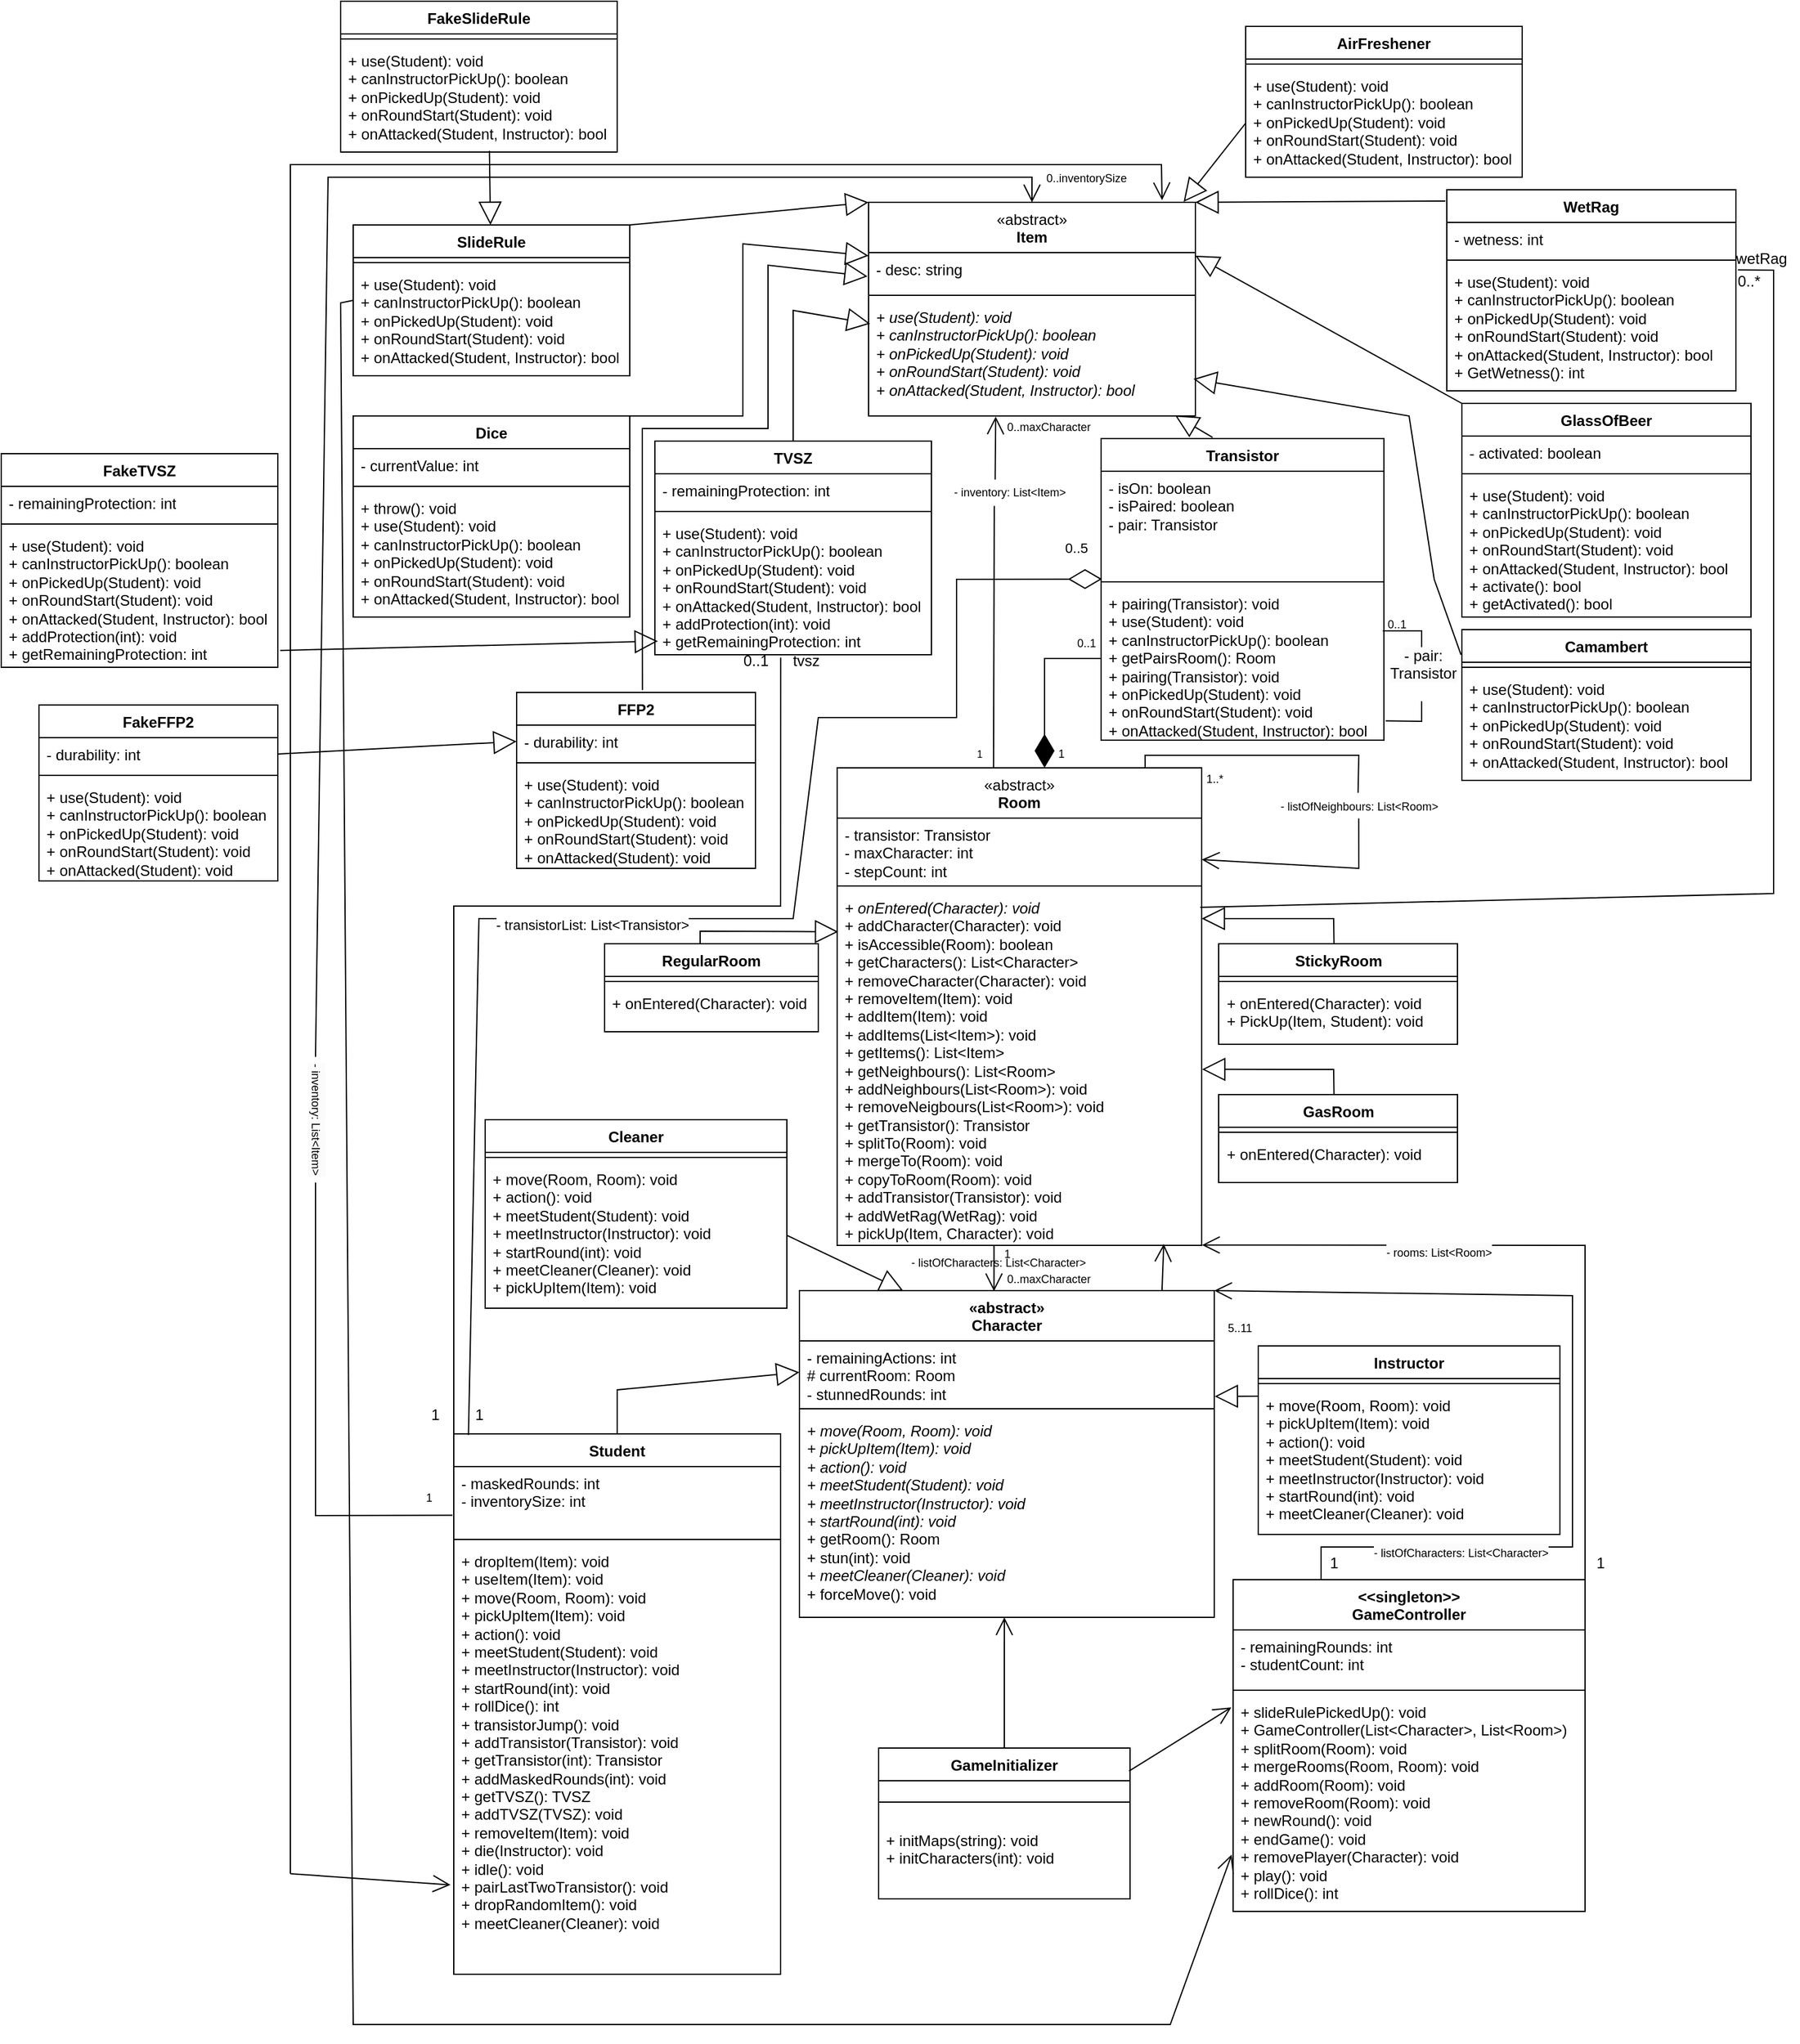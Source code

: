 <mxfile version="24.2.5" type="device">
  <diagram id="C5RBs43oDa-KdzZeNtuy" name="Page-1">
    <mxGraphModel dx="3942" dy="1768" grid="1" gridSize="10" guides="1" tooltips="1" connect="1" arrows="1" fold="1" page="1" pageScale="1" pageWidth="827" pageHeight="1169" math="0" shadow="0">
      <root>
        <mxCell id="WIyWlLk6GJQsqaUBKTNV-0" />
        <mxCell id="WIyWlLk6GJQsqaUBKTNV-1" parent="WIyWlLk6GJQsqaUBKTNV-0" />
        <mxCell id="ZTby4JIDLadT5wWPWZZM-5" value="&lt;span style=&quot;font-weight: normal;&quot;&gt;«abstract»&lt;br&gt;&lt;/span&gt;Item" style="swimlane;fontStyle=1;align=center;verticalAlign=top;childLayout=stackLayout;horizontal=1;startSize=40;horizontalStack=0;resizeParent=1;resizeParentMax=0;resizeLast=0;collapsible=1;marginBottom=0;whiteSpace=wrap;html=1;" parent="WIyWlLk6GJQsqaUBKTNV-1" vertex="1">
          <mxGeometry x="-980" y="10" width="260" height="170" as="geometry" />
        </mxCell>
        <mxCell id="ZTby4JIDLadT5wWPWZZM-6" value="- desc: string" style="text;strokeColor=none;fillColor=none;align=left;verticalAlign=top;spacingLeft=4;spacingRight=4;overflow=hidden;rotatable=0;points=[[0,0.5],[1,0.5]];portConstraint=eastwest;whiteSpace=wrap;html=1;" parent="ZTby4JIDLadT5wWPWZZM-5" vertex="1">
          <mxGeometry y="40" width="260" height="30" as="geometry" />
        </mxCell>
        <mxCell id="ZTby4JIDLadT5wWPWZZM-7" value="" style="line;strokeWidth=1;fillColor=none;align=left;verticalAlign=middle;spacingTop=-1;spacingLeft=3;spacingRight=3;rotatable=0;labelPosition=right;points=[];portConstraint=eastwest;strokeColor=inherit;" parent="ZTby4JIDLadT5wWPWZZM-5" vertex="1">
          <mxGeometry y="70" width="260" height="8" as="geometry" />
        </mxCell>
        <mxCell id="ZTby4JIDLadT5wWPWZZM-8" value="&lt;i&gt;+ use(Student): void&lt;br&gt;&lt;/i&gt;&lt;div&gt;&lt;i&gt;+ canInstructorPickUp(): boolean&lt;/i&gt;&lt;/div&gt;&lt;div&gt;&lt;i&gt;+ onPickedUp(Student): void&lt;br style=&quot;border-color: var(--border-color);&quot;&gt;+ onRoundStart(Student): void&lt;br style=&quot;border-color: var(--border-color);&quot;&gt;+ onAttacked(Student, Instructor): bool&lt;br&gt;&lt;/i&gt;&lt;/div&gt;" style="text;strokeColor=none;fillColor=none;align=left;verticalAlign=top;spacingLeft=4;spacingRight=4;overflow=hidden;rotatable=0;points=[[0,0.5],[1,0.5]];portConstraint=eastwest;whiteSpace=wrap;html=1;" parent="ZTby4JIDLadT5wWPWZZM-5" vertex="1">
          <mxGeometry y="78" width="260" height="92" as="geometry" />
        </mxCell>
        <mxCell id="ZTby4JIDLadT5wWPWZZM-237" value="Dice" style="swimlane;fontStyle=1;align=center;verticalAlign=top;childLayout=stackLayout;horizontal=1;startSize=26;horizontalStack=0;resizeParent=1;resizeParentMax=0;resizeLast=0;collapsible=1;marginBottom=0;whiteSpace=wrap;html=1;" parent="WIyWlLk6GJQsqaUBKTNV-1" vertex="1">
          <mxGeometry x="-1390" y="180" width="220" height="160" as="geometry" />
        </mxCell>
        <mxCell id="ZTby4JIDLadT5wWPWZZM-238" value="- currentValue: int" style="text;strokeColor=none;fillColor=none;align=left;verticalAlign=top;spacingLeft=4;spacingRight=4;overflow=hidden;rotatable=0;points=[[0,0.5],[1,0.5]];portConstraint=eastwest;whiteSpace=wrap;html=1;" parent="ZTby4JIDLadT5wWPWZZM-237" vertex="1">
          <mxGeometry y="26" width="220" height="26" as="geometry" />
        </mxCell>
        <mxCell id="ZTby4JIDLadT5wWPWZZM-239" value="" style="line;strokeWidth=1;fillColor=none;align=left;verticalAlign=middle;spacingTop=-1;spacingLeft=3;spacingRight=3;rotatable=0;labelPosition=right;points=[];portConstraint=eastwest;strokeColor=inherit;" parent="ZTby4JIDLadT5wWPWZZM-237" vertex="1">
          <mxGeometry y="52" width="220" height="8" as="geometry" />
        </mxCell>
        <mxCell id="ZTby4JIDLadT5wWPWZZM-240" value="+ throw(): void&lt;div&gt;+ use(Student): void&lt;br&gt;&lt;/div&gt;&lt;div&gt;+&amp;nbsp;&lt;span style=&quot;background-color: initial;&quot;&gt;canInstructorPickUp(): boolean&lt;/span&gt;&lt;/div&gt;&lt;div&gt;+ onPickedUp(Student): void&lt;br style=&quot;border-color: var(--border-color);&quot;&gt;+ onRoundStart(Student): void&lt;br style=&quot;border-color: var(--border-color);&quot;&gt;+ onAttacked(Student, Instructor): bool&lt;span style=&quot;background-color: initial;&quot;&gt;&lt;br&gt;&lt;/span&gt;&lt;/div&gt;" style="text;strokeColor=none;fillColor=none;align=left;verticalAlign=top;spacingLeft=4;spacingRight=4;overflow=hidden;rotatable=0;points=[[0,0.5],[1,0.5]];portConstraint=eastwest;whiteSpace=wrap;html=1;" parent="ZTby4JIDLadT5wWPWZZM-237" vertex="1">
          <mxGeometry y="60" width="220" height="100" as="geometry" />
        </mxCell>
        <mxCell id="ZTby4JIDLadT5wWPWZZM-249" value="TVSZ" style="swimlane;fontStyle=1;align=center;verticalAlign=top;childLayout=stackLayout;horizontal=1;startSize=26;horizontalStack=0;resizeParent=1;resizeParentMax=0;resizeLast=0;collapsible=1;marginBottom=0;whiteSpace=wrap;html=1;" parent="WIyWlLk6GJQsqaUBKTNV-1" vertex="1">
          <mxGeometry x="-1150" y="200" width="220" height="170" as="geometry" />
        </mxCell>
        <mxCell id="ZTby4JIDLadT5wWPWZZM-250" value="- remainingProtection: int" style="text;strokeColor=none;fillColor=none;align=left;verticalAlign=top;spacingLeft=4;spacingRight=4;overflow=hidden;rotatable=0;points=[[0,0.5],[1,0.5]];portConstraint=eastwest;whiteSpace=wrap;html=1;" parent="ZTby4JIDLadT5wWPWZZM-249" vertex="1">
          <mxGeometry y="26" width="220" height="26" as="geometry" />
        </mxCell>
        <mxCell id="ZTby4JIDLadT5wWPWZZM-251" value="" style="line;strokeWidth=1;fillColor=none;align=left;verticalAlign=middle;spacingTop=-1;spacingLeft=3;spacingRight=3;rotatable=0;labelPosition=right;points=[];portConstraint=eastwest;strokeColor=inherit;" parent="ZTby4JIDLadT5wWPWZZM-249" vertex="1">
          <mxGeometry y="52" width="220" height="8" as="geometry" />
        </mxCell>
        <mxCell id="akZmPor6qZCUniB-4no1-6" value="+ use(Student): void&lt;div&gt;&lt;span style=&quot;background-color: initial;&quot;&gt;+ canInstructorPickUp(): boolean&lt;/span&gt;&lt;/div&gt;&lt;div&gt;+ onPickedUp(Student): void&lt;br style=&quot;border-color: var(--border-color);&quot;&gt;+ onRoundStart(Student): void&lt;br style=&quot;border-color: var(--border-color);&quot;&gt;+ onAttacked(Student, Instructor): bool&lt;span style=&quot;background-color: initial;&quot;&gt;&lt;br&gt;&lt;/span&gt;&lt;/div&gt;&lt;div&gt;+ addProtection(int): void&lt;/div&gt;&lt;div&gt;+ getRemainingProtection: int&lt;/div&gt;" style="text;strokeColor=none;fillColor=none;align=left;verticalAlign=top;spacingLeft=4;spacingRight=4;overflow=hidden;rotatable=0;points=[[0,0.5],[1,0.5]];portConstraint=eastwest;whiteSpace=wrap;html=1;" parent="ZTby4JIDLadT5wWPWZZM-249" vertex="1">
          <mxGeometry y="60" width="220" height="110" as="geometry" />
        </mxCell>
        <mxCell id="ZTby4JIDLadT5wWPWZZM-253" value="Camambert" style="swimlane;fontStyle=1;align=center;verticalAlign=top;childLayout=stackLayout;horizontal=1;startSize=26;horizontalStack=0;resizeParent=1;resizeParentMax=0;resizeLast=0;collapsible=1;marginBottom=0;whiteSpace=wrap;html=1;" parent="WIyWlLk6GJQsqaUBKTNV-1" vertex="1">
          <mxGeometry x="-508" y="350" width="230" height="120" as="geometry" />
        </mxCell>
        <mxCell id="ZTby4JIDLadT5wWPWZZM-255" value="" style="line;strokeWidth=1;fillColor=none;align=left;verticalAlign=middle;spacingTop=-1;spacingLeft=3;spacingRight=3;rotatable=0;labelPosition=right;points=[];portConstraint=eastwest;strokeColor=inherit;" parent="ZTby4JIDLadT5wWPWZZM-253" vertex="1">
          <mxGeometry y="26" width="230" height="8" as="geometry" />
        </mxCell>
        <mxCell id="akZmPor6qZCUniB-4no1-8" value="+ use(Student): void&lt;br&gt;&lt;div&gt;+&amp;nbsp;&lt;span style=&quot;background-color: initial;&quot;&gt;canInstructorPickUp(): boolean&lt;/span&gt;&lt;/div&gt;&lt;div&gt;+ onPickedUp(Student): void&lt;br style=&quot;border-color: var(--border-color);&quot;&gt;+ onRoundStart(Student): void&lt;br style=&quot;border-color: var(--border-color);&quot;&gt;+ onAttacked(Student, Instructor): bool&lt;span style=&quot;background-color: initial;&quot;&gt;&lt;br&gt;&lt;/span&gt;&lt;/div&gt;" style="text;strokeColor=none;fillColor=none;align=left;verticalAlign=top;spacingLeft=4;spacingRight=4;overflow=hidden;rotatable=0;points=[[0,0.5],[1,0.5]];portConstraint=eastwest;whiteSpace=wrap;html=1;" parent="ZTby4JIDLadT5wWPWZZM-253" vertex="1">
          <mxGeometry y="34" width="230" height="86" as="geometry" />
        </mxCell>
        <mxCell id="ZTby4JIDLadT5wWPWZZM-257" value="WetRag" style="swimlane;fontStyle=1;align=center;verticalAlign=top;childLayout=stackLayout;horizontal=1;startSize=26;horizontalStack=0;resizeParent=1;resizeParentMax=0;resizeLast=0;collapsible=1;marginBottom=0;whiteSpace=wrap;html=1;" parent="WIyWlLk6GJQsqaUBKTNV-1" vertex="1">
          <mxGeometry x="-520" width="230" height="160" as="geometry" />
        </mxCell>
        <mxCell id="ZTby4JIDLadT5wWPWZZM-258" value="- wetness: int" style="text;strokeColor=none;fillColor=none;align=left;verticalAlign=top;spacingLeft=4;spacingRight=4;overflow=hidden;rotatable=0;points=[[0,0.5],[1,0.5]];portConstraint=eastwest;whiteSpace=wrap;html=1;" parent="ZTby4JIDLadT5wWPWZZM-257" vertex="1">
          <mxGeometry y="26" width="230" height="26" as="geometry" />
        </mxCell>
        <mxCell id="ZTby4JIDLadT5wWPWZZM-259" value="" style="line;strokeWidth=1;fillColor=none;align=left;verticalAlign=middle;spacingTop=-1;spacingLeft=3;spacingRight=3;rotatable=0;labelPosition=right;points=[];portConstraint=eastwest;strokeColor=inherit;" parent="ZTby4JIDLadT5wWPWZZM-257" vertex="1">
          <mxGeometry y="52" width="230" height="8" as="geometry" />
        </mxCell>
        <mxCell id="ZTby4JIDLadT5wWPWZZM-260" value="&lt;div&gt;+ use(Student): void&lt;/div&gt;&lt;div&gt;&lt;span style=&quot;background-color: initial;&quot;&gt;+&amp;nbsp;&lt;/span&gt;&lt;span style=&quot;background-color: initial;&quot;&gt;canInstructorPickUp(): boolean&lt;/span&gt;&lt;br&gt;&lt;/div&gt;&lt;div&gt;+ onPickedUp(Student): void&lt;br style=&quot;border-color: var(--border-color);&quot;&gt;+ onRoundStart(Student): void&lt;br style=&quot;border-color: var(--border-color);&quot;&gt;+ onAttacked(Student, Instructor): bool&lt;span style=&quot;background-color: initial;&quot;&gt;&lt;br&gt;&lt;/span&gt;&lt;/div&gt;&lt;div&gt;+ GetWetness(): int&lt;/div&gt;" style="text;strokeColor=none;fillColor=none;align=left;verticalAlign=top;spacingLeft=4;spacingRight=4;overflow=hidden;rotatable=0;points=[[0,0.5],[1,0.5]];portConstraint=eastwest;whiteSpace=wrap;html=1;" parent="ZTby4JIDLadT5wWPWZZM-257" vertex="1">
          <mxGeometry y="60" width="230" height="100" as="geometry" />
        </mxCell>
        <mxCell id="ZTby4JIDLadT5wWPWZZM-261" value="FFP2" style="swimlane;fontStyle=1;align=center;verticalAlign=top;childLayout=stackLayout;horizontal=1;startSize=26;horizontalStack=0;resizeParent=1;resizeParentMax=0;resizeLast=0;collapsible=1;marginBottom=0;whiteSpace=wrap;html=1;" parent="WIyWlLk6GJQsqaUBKTNV-1" vertex="1">
          <mxGeometry x="-1260" y="400" width="190" height="140" as="geometry" />
        </mxCell>
        <mxCell id="ZTby4JIDLadT5wWPWZZM-262" value="- durability: int" style="text;strokeColor=none;fillColor=none;align=left;verticalAlign=top;spacingLeft=4;spacingRight=4;overflow=hidden;rotatable=0;points=[[0,0.5],[1,0.5]];portConstraint=eastwest;whiteSpace=wrap;html=1;" parent="ZTby4JIDLadT5wWPWZZM-261" vertex="1">
          <mxGeometry y="26" width="190" height="26" as="geometry" />
        </mxCell>
        <mxCell id="ZTby4JIDLadT5wWPWZZM-263" value="" style="line;strokeWidth=1;fillColor=none;align=left;verticalAlign=middle;spacingTop=-1;spacingLeft=3;spacingRight=3;rotatable=0;labelPosition=right;points=[];portConstraint=eastwest;strokeColor=inherit;" parent="ZTby4JIDLadT5wWPWZZM-261" vertex="1">
          <mxGeometry y="52" width="190" height="8" as="geometry" />
        </mxCell>
        <mxCell id="akZmPor6qZCUniB-4no1-3" value="+ use(Student): void&lt;br&gt;&lt;div&gt;+ canInstructorPickUp(): boolean&lt;br&gt;&lt;/div&gt;&lt;div&gt;+ onPickedUp(Student): void&lt;br style=&quot;border-color: var(--border-color);&quot;&gt;+ onRoundStart(Student): void&lt;br style=&quot;border-color: var(--border-color);&quot;&gt;+ onAttacked(Student): void&lt;br&gt;&lt;/div&gt;" style="text;strokeColor=none;fillColor=none;align=left;verticalAlign=top;spacingLeft=4;spacingRight=4;overflow=hidden;rotatable=0;points=[[0,0.5],[1,0.5]];portConstraint=eastwest;whiteSpace=wrap;html=1;" parent="ZTby4JIDLadT5wWPWZZM-261" vertex="1">
          <mxGeometry y="60" width="190" height="80" as="geometry" />
        </mxCell>
        <mxCell id="ZTby4JIDLadT5wWPWZZM-269" value="SlideRule" style="swimlane;fontStyle=1;align=center;verticalAlign=top;childLayout=stackLayout;horizontal=1;startSize=26;horizontalStack=0;resizeParent=1;resizeParentMax=0;resizeLast=0;collapsible=1;marginBottom=0;whiteSpace=wrap;html=1;" parent="WIyWlLk6GJQsqaUBKTNV-1" vertex="1">
          <mxGeometry x="-1390" y="28" width="220" height="120" as="geometry" />
        </mxCell>
        <mxCell id="ZTby4JIDLadT5wWPWZZM-271" value="" style="line;strokeWidth=1;fillColor=none;align=left;verticalAlign=middle;spacingTop=-1;spacingLeft=3;spacingRight=3;rotatable=0;labelPosition=right;points=[];portConstraint=eastwest;strokeColor=inherit;" parent="ZTby4JIDLadT5wWPWZZM-269" vertex="1">
          <mxGeometry y="26" width="220" height="8" as="geometry" />
        </mxCell>
        <mxCell id="akZmPor6qZCUniB-4no1-2" value="+ use(Student): void&lt;br&gt;&lt;div&gt;+&amp;nbsp;&lt;span style=&quot;background-color: initial;&quot;&gt;canInstructorPickUp(): boolean&lt;/span&gt;&lt;/div&gt;&lt;div&gt;+ onPickedUp(Student): void&lt;br style=&quot;border-color: var(--border-color);&quot;&gt;+ onRoundStart(Student): void&lt;br style=&quot;border-color: var(--border-color);&quot;&gt;+ onAttacked(Student, Instructor): bool&lt;span style=&quot;background-color: initial;&quot;&gt;&lt;br&gt;&lt;/span&gt;&lt;/div&gt;" style="text;strokeColor=none;fillColor=none;align=left;verticalAlign=top;spacingLeft=4;spacingRight=4;overflow=hidden;rotatable=0;points=[[0,0.5],[1,0.5]];portConstraint=eastwest;whiteSpace=wrap;html=1;" parent="ZTby4JIDLadT5wWPWZZM-269" vertex="1">
          <mxGeometry y="34" width="220" height="86" as="geometry" />
        </mxCell>
        <mxCell id="ZTby4JIDLadT5wWPWZZM-273" value="GlassOfBeer" style="swimlane;fontStyle=1;align=center;verticalAlign=top;childLayout=stackLayout;horizontal=1;startSize=26;horizontalStack=0;resizeParent=1;resizeParentMax=0;resizeLast=0;collapsible=1;marginBottom=0;whiteSpace=wrap;html=1;" parent="WIyWlLk6GJQsqaUBKTNV-1" vertex="1">
          <mxGeometry x="-508" y="170" width="230" height="170" as="geometry" />
        </mxCell>
        <mxCell id="ZTby4JIDLadT5wWPWZZM-274" value="- activated: boolean" style="text;strokeColor=none;fillColor=none;align=left;verticalAlign=top;spacingLeft=4;spacingRight=4;overflow=hidden;rotatable=0;points=[[0,0.5],[1,0.5]];portConstraint=eastwest;whiteSpace=wrap;html=1;" parent="ZTby4JIDLadT5wWPWZZM-273" vertex="1">
          <mxGeometry y="26" width="230" height="26" as="geometry" />
        </mxCell>
        <mxCell id="ZTby4JIDLadT5wWPWZZM-275" value="" style="line;strokeWidth=1;fillColor=none;align=left;verticalAlign=middle;spacingTop=-1;spacingLeft=3;spacingRight=3;rotatable=0;labelPosition=right;points=[];portConstraint=eastwest;strokeColor=inherit;" parent="ZTby4JIDLadT5wWPWZZM-273" vertex="1">
          <mxGeometry y="52" width="230" height="8" as="geometry" />
        </mxCell>
        <mxCell id="akZmPor6qZCUniB-4no1-9" value="+ use(Student): void&lt;br&gt;&lt;div&gt;+ canInstructorPickUp(): boolean&lt;br&gt;&lt;/div&gt;&lt;div&gt;+ onPickedUp(Student): void&lt;br style=&quot;border-color: var(--border-color);&quot;&gt;+ onRoundStart(Student): void&lt;br style=&quot;border-color: var(--border-color);&quot;&gt;+ onAttacked(Student, Instructor): bool&lt;br&gt;&lt;/div&gt;&lt;div&gt;+ activate(): bool&lt;/div&gt;&lt;div&gt;+ getActivated(): bool&lt;/div&gt;" style="text;strokeColor=none;fillColor=none;align=left;verticalAlign=top;spacingLeft=4;spacingRight=4;overflow=hidden;rotatable=0;points=[[0,0.5],[1,0.5]];portConstraint=eastwest;whiteSpace=wrap;html=1;" parent="ZTby4JIDLadT5wWPWZZM-273" vertex="1">
          <mxGeometry y="60" width="230" height="110" as="geometry" />
        </mxCell>
        <mxCell id="ZTby4JIDLadT5wWPWZZM-698" value="" style="endArrow=block;endSize=16;endFill=0;html=1;rounded=0;exitX=0.5;exitY=0;exitDx=0;exitDy=0;entryX=0.005;entryY=0.202;entryDx=0;entryDy=0;entryPerimeter=0;" parent="WIyWlLk6GJQsqaUBKTNV-1" source="ZTby4JIDLadT5wWPWZZM-249" target="ZTby4JIDLadT5wWPWZZM-8" edge="1">
          <mxGeometry x="0.053" width="160" relative="1" as="geometry">
            <mxPoint x="-1045" y="256" as="sourcePoint" />
            <mxPoint x="-980" y="80" as="targetPoint" />
            <Array as="points">
              <mxPoint x="-1040" y="96" />
            </Array>
            <mxPoint as="offset" />
          </mxGeometry>
        </mxCell>
        <mxCell id="ZTby4JIDLadT5wWPWZZM-700" value="" style="endArrow=block;endSize=16;endFill=0;html=1;rounded=0;entryX=0.938;entryY=0.995;entryDx=0;entryDy=0;entryPerimeter=0;exitX=0.394;exitY=-0.004;exitDx=0;exitDy=0;exitPerimeter=0;" parent="WIyWlLk6GJQsqaUBKTNV-1" source="ZTby4JIDLadT5wWPWZZM-241" target="ZTby4JIDLadT5wWPWZZM-8" edge="1">
          <mxGeometry x="0.053" width="160" relative="1" as="geometry">
            <mxPoint x="-714.996" y="174" as="sourcePoint" />
            <mxPoint x="-730.75" y="80" as="targetPoint" />
            <Array as="points" />
            <mxPoint as="offset" />
          </mxGeometry>
        </mxCell>
        <mxCell id="ZTby4JIDLadT5wWPWZZM-702" value="" style="endArrow=block;endSize=16;endFill=0;html=1;rounded=0;entryX=-0.003;entryY=0.632;entryDx=0;entryDy=0;exitX=0.527;exitY=-0.013;exitDx=0;exitDy=0;exitPerimeter=0;entryPerimeter=0;" parent="WIyWlLk6GJQsqaUBKTNV-1" source="ZTby4JIDLadT5wWPWZZM-261" target="ZTby4JIDLadT5wWPWZZM-6" edge="1">
          <mxGeometry x="0.053" width="160" relative="1" as="geometry">
            <mxPoint x="-1250" y="221" as="sourcePoint" />
            <mxPoint x="-1490" y="50" as="targetPoint" />
            <Array as="points">
              <mxPoint x="-1160" y="320" />
              <mxPoint x="-1160" y="260" />
              <mxPoint x="-1160" y="190" />
              <mxPoint x="-1060" y="190" />
              <mxPoint x="-1060" y="60" />
            </Array>
            <mxPoint as="offset" />
          </mxGeometry>
        </mxCell>
        <mxCell id="ZTby4JIDLadT5wWPWZZM-703" value="" style="endArrow=block;endSize=16;endFill=0;html=1;rounded=0;entryX=1;entryY=0.25;entryDx=0;entryDy=0;exitX=0;exitY=0;exitDx=0;exitDy=0;" parent="WIyWlLk6GJQsqaUBKTNV-1" source="ZTby4JIDLadT5wWPWZZM-273" target="ZTby4JIDLadT5wWPWZZM-5" edge="1">
          <mxGeometry x="0.053" width="160" relative="1" as="geometry">
            <mxPoint x="-400" y="241" as="sourcePoint" />
            <mxPoint x="-640" y="70" as="targetPoint" />
            <Array as="points" />
            <mxPoint as="offset" />
          </mxGeometry>
        </mxCell>
        <mxCell id="ZTby4JIDLadT5wWPWZZM-704" value="" style="endArrow=block;endSize=16;endFill=0;html=1;rounded=0;entryX=0;entryY=0.25;entryDx=0;entryDy=0;exitX=1;exitY=0;exitDx=0;exitDy=0;" parent="WIyWlLk6GJQsqaUBKTNV-1" source="ZTby4JIDLadT5wWPWZZM-237" target="ZTby4JIDLadT5wWPWZZM-5" edge="1">
          <mxGeometry x="0.053" width="160" relative="1" as="geometry">
            <mxPoint x="-1370" y="245" as="sourcePoint" />
            <mxPoint x="-1850" y="10" as="targetPoint" />
            <Array as="points">
              <mxPoint x="-1080" y="180" />
              <mxPoint x="-1080" y="43" />
            </Array>
            <mxPoint as="offset" />
          </mxGeometry>
        </mxCell>
        <mxCell id="ZTby4JIDLadT5wWPWZZM-706" value="" style="endArrow=block;endSize=16;endFill=0;html=1;rounded=0;entryX=0;entryY=0;entryDx=0;entryDy=0;exitX=1;exitY=0;exitDx=0;exitDy=0;" parent="WIyWlLk6GJQsqaUBKTNV-1" source="ZTby4JIDLadT5wWPWZZM-269" target="ZTby4JIDLadT5wWPWZZM-5" edge="1">
          <mxGeometry x="0.009" y="7" width="160" relative="1" as="geometry">
            <mxPoint x="-1370.0" y="109" as="sourcePoint" />
            <mxPoint x="-1130" y="-50" as="targetPoint" />
            <Array as="points" />
            <mxPoint as="offset" />
          </mxGeometry>
        </mxCell>
        <mxCell id="ZTby4JIDLadT5wWPWZZM-707" value="" style="endArrow=block;endSize=16;endFill=0;html=1;rounded=0;entryX=1;entryY=0;entryDx=0;entryDy=0;exitX=-0.005;exitY=0.056;exitDx=0;exitDy=0;exitPerimeter=0;" parent="WIyWlLk6GJQsqaUBKTNV-1" source="ZTby4JIDLadT5wWPWZZM-257" target="ZTby4JIDLadT5wWPWZZM-5" edge="1">
          <mxGeometry x="0.054" width="160" relative="1" as="geometry">
            <mxPoint x="-520" y="97" as="sourcePoint" />
            <mxPoint x="-120" y="-7" as="targetPoint" />
            <Array as="points" />
            <mxPoint as="offset" />
          </mxGeometry>
        </mxCell>
        <mxCell id="ZTby4JIDLadT5wWPWZZM-708" value="«abstract»&lt;br style=&quot;border-color: var(--border-color);&quot;&gt;Character" style="swimlane;fontStyle=1;align=center;verticalAlign=top;childLayout=stackLayout;horizontal=1;startSize=40;horizontalStack=0;resizeParent=1;resizeParentMax=0;resizeLast=0;collapsible=1;marginBottom=0;whiteSpace=wrap;html=1;" parent="WIyWlLk6GJQsqaUBKTNV-1" vertex="1">
          <mxGeometry x="-1035" y="876" width="330" height="260" as="geometry" />
        </mxCell>
        <mxCell id="ZTby4JIDLadT5wWPWZZM-709" value="- remainingActions: int&lt;div&gt;# currentRoom: Room&lt;/div&gt;&lt;div&gt;- stunnedRounds: int&lt;/div&gt;" style="text;strokeColor=none;fillColor=none;align=left;verticalAlign=top;spacingLeft=4;spacingRight=4;overflow=hidden;rotatable=0;points=[[0,0.5],[1,0.5]];portConstraint=eastwest;whiteSpace=wrap;html=1;" parent="ZTby4JIDLadT5wWPWZZM-708" vertex="1">
          <mxGeometry y="40" width="330" height="50" as="geometry" />
        </mxCell>
        <mxCell id="ZTby4JIDLadT5wWPWZZM-710" value="" style="line;strokeWidth=1;fillColor=none;align=left;verticalAlign=middle;spacingTop=-1;spacingLeft=3;spacingRight=3;rotatable=0;labelPosition=right;points=[];portConstraint=eastwest;strokeColor=inherit;" parent="ZTby4JIDLadT5wWPWZZM-708" vertex="1">
          <mxGeometry y="90" width="330" height="8" as="geometry" />
        </mxCell>
        <mxCell id="ZTby4JIDLadT5wWPWZZM-711" value="&lt;i&gt;+ move(Room, Room): void&lt;br&gt;+ pickUpItem(Item): void&lt;br&gt;+ action(): void&lt;/i&gt;&lt;div&gt;&lt;i&gt;+ meetStudent(Student): void&lt;br&gt;+ meetInstructor(Instructor): void&lt;/i&gt;&lt;div&gt;&lt;i&gt;+ startRound(int): void&lt;/i&gt;&lt;/div&gt;&lt;div&gt;+ getRoom(): Room&lt;/div&gt;&lt;div&gt;+ stun(int): void&lt;/div&gt;&lt;/div&gt;&lt;div&gt;&lt;i&gt;+ meetCleaner(Cleaner): void&lt;/i&gt;&lt;/div&gt;&lt;div&gt;+ forceMove(): void&lt;/div&gt;" style="text;strokeColor=none;fillColor=none;align=left;verticalAlign=top;spacingLeft=4;spacingRight=4;overflow=hidden;rotatable=0;points=[[0,0.5],[1,0.5]];portConstraint=eastwest;whiteSpace=wrap;html=1;" parent="ZTby4JIDLadT5wWPWZZM-708" vertex="1">
          <mxGeometry y="98" width="330" height="162" as="geometry" />
        </mxCell>
        <mxCell id="ZTby4JIDLadT5wWPWZZM-712" value="Student" style="swimlane;fontStyle=1;align=center;verticalAlign=top;childLayout=stackLayout;horizontal=1;startSize=26;horizontalStack=0;resizeParent=1;resizeParentMax=0;resizeLast=0;collapsible=1;marginBottom=0;whiteSpace=wrap;html=1;" parent="WIyWlLk6GJQsqaUBKTNV-1" vertex="1">
          <mxGeometry x="-1310" y="990" width="260" height="430" as="geometry" />
        </mxCell>
        <mxCell id="ZTby4JIDLadT5wWPWZZM-713" value="- maskedRounds: int&amp;nbsp;&lt;br&gt;&lt;div&gt;&lt;span style=&quot;background-color: initial;&quot;&gt;- inventorySize: int&lt;/span&gt;&lt;/div&gt;" style="text;strokeColor=none;fillColor=none;align=left;verticalAlign=top;spacingLeft=4;spacingRight=4;overflow=hidden;rotatable=0;points=[[0,0.5],[1,0.5]];portConstraint=eastwest;whiteSpace=wrap;html=1;" parent="ZTby4JIDLadT5wWPWZZM-712" vertex="1">
          <mxGeometry y="26" width="260" height="54" as="geometry" />
        </mxCell>
        <mxCell id="ZTby4JIDLadT5wWPWZZM-714" value="" style="line;strokeWidth=1;fillColor=none;align=left;verticalAlign=middle;spacingTop=-1;spacingLeft=3;spacingRight=3;rotatable=0;labelPosition=right;points=[];portConstraint=eastwest;strokeColor=inherit;" parent="ZTby4JIDLadT5wWPWZZM-712" vertex="1">
          <mxGeometry y="80" width="260" height="8" as="geometry" />
        </mxCell>
        <mxCell id="ZTby4JIDLadT5wWPWZZM-715" value="+ dropItem(Item): void&lt;br&gt;+ useItem(Item): void&lt;div&gt;+ move(Room, Room): void&lt;br&gt;+ pickUpItem(Item): void&lt;br&gt;+ action(): void&lt;br&gt;+ meetStudent(Student): void&lt;br&gt;+ meetInstructor(Instructor): void&lt;div&gt;+ startRound(int): void&lt;/div&gt;&lt;/div&gt;&lt;div&gt;&lt;span style=&quot;background-color: initial;&quot;&gt;+ rollDice(): int&lt;/span&gt;&lt;br&gt;&lt;/div&gt;&lt;div&gt;+ transistorJump(): void&lt;/div&gt;&lt;div&gt;+ addTransistor(Transistor): void&lt;/div&gt;&lt;div&gt;+ getTransistor(int): Transistor&lt;/div&gt;&lt;div&gt;&lt;span style=&quot;background-color: initial;&quot;&gt;+ addMaskedRounds(int): void&lt;/span&gt;&lt;br&gt;&lt;/div&gt;&lt;div&gt;+ getTVSZ(): TVSZ&lt;/div&gt;&lt;div&gt;+ addTVSZ(TVSZ): void&lt;/div&gt;&lt;div&gt;+ removeItem(Item): void&lt;/div&gt;&lt;div&gt;+ die(Instructor): void&lt;/div&gt;&lt;div&gt;+ idle(): void&lt;/div&gt;&lt;div&gt;+ pairLastTwoTransistor(): void&lt;/div&gt;&lt;div&gt;+ dropRandomItem(): void&lt;/div&gt;&lt;div&gt;+ meetCleaner(Cleaner): void&lt;br&gt;&lt;/div&gt;" style="text;strokeColor=none;fillColor=none;align=left;verticalAlign=top;spacingLeft=4;spacingRight=4;overflow=hidden;rotatable=0;points=[[0,0.5],[1,0.5]];portConstraint=eastwest;whiteSpace=wrap;html=1;" parent="ZTby4JIDLadT5wWPWZZM-712" vertex="1">
          <mxGeometry y="88" width="260" height="342" as="geometry" />
        </mxCell>
        <mxCell id="ZTby4JIDLadT5wWPWZZM-716" value="Instructor" style="swimlane;fontStyle=1;align=center;verticalAlign=top;childLayout=stackLayout;horizontal=1;startSize=26;horizontalStack=0;resizeParent=1;resizeParentMax=0;resizeLast=0;collapsible=1;marginBottom=0;whiteSpace=wrap;html=1;" parent="WIyWlLk6GJQsqaUBKTNV-1" vertex="1">
          <mxGeometry x="-670" y="920" width="240" height="150" as="geometry" />
        </mxCell>
        <mxCell id="ZTby4JIDLadT5wWPWZZM-718" value="" style="line;strokeWidth=1;fillColor=none;align=left;verticalAlign=middle;spacingTop=-1;spacingLeft=3;spacingRight=3;rotatable=0;labelPosition=right;points=[];portConstraint=eastwest;strokeColor=inherit;" parent="ZTby4JIDLadT5wWPWZZM-716" vertex="1">
          <mxGeometry y="26" width="240" height="8" as="geometry" />
        </mxCell>
        <mxCell id="akZmPor6qZCUniB-4no1-0" value="+ move(Room, Room): void&lt;br&gt;+ pickUpItem(Item): void&lt;br&gt;+ action(): void&lt;br&gt;+ meetStudent(Student): void&lt;br&gt;+ meetInstructor(Instructor): void&lt;div&gt;+ startRound(int): void&lt;/div&gt;&lt;div&gt;+ meetCleaner(Cleaner): void&lt;br&gt;&lt;/div&gt;" style="text;strokeColor=none;fillColor=none;align=left;verticalAlign=top;spacingLeft=4;spacingRight=4;overflow=hidden;rotatable=0;points=[[0,0.5],[1,0.5]];portConstraint=eastwest;whiteSpace=wrap;html=1;" parent="ZTby4JIDLadT5wWPWZZM-716" vertex="1">
          <mxGeometry y="34" width="240" height="116" as="geometry" />
        </mxCell>
        <mxCell id="ZTby4JIDLadT5wWPWZZM-722" value="" style="endArrow=block;endSize=16;endFill=0;html=1;rounded=0;exitX=0.5;exitY=0;exitDx=0;exitDy=0;entryX=0;entryY=0.5;entryDx=0;entryDy=0;" parent="WIyWlLk6GJQsqaUBKTNV-1" source="ZTby4JIDLadT5wWPWZZM-712" target="ZTby4JIDLadT5wWPWZZM-709" edge="1">
          <mxGeometry width="160" relative="1" as="geometry">
            <mxPoint x="-470" y="370" as="sourcePoint" />
            <mxPoint x="-440" y="380" as="targetPoint" />
            <Array as="points">
              <mxPoint x="-1180" y="955" />
            </Array>
          </mxGeometry>
        </mxCell>
        <mxCell id="ZTby4JIDLadT5wWPWZZM-724" value="&lt;div&gt;&amp;lt;&amp;lt;singleton&amp;gt;&amp;gt;&lt;/div&gt;GameController" style="swimlane;fontStyle=1;align=center;verticalAlign=top;childLayout=stackLayout;horizontal=1;startSize=40;horizontalStack=0;resizeParent=1;resizeParentMax=0;resizeLast=0;collapsible=1;marginBottom=0;whiteSpace=wrap;html=1;" parent="WIyWlLk6GJQsqaUBKTNV-1" vertex="1">
          <mxGeometry x="-690" y="1106" width="280" height="264" as="geometry" />
        </mxCell>
        <mxCell id="ZTby4JIDLadT5wWPWZZM-725" value="- remainingRounds: int&lt;br&gt;&lt;div&gt;&lt;span style=&quot;background-color: initial;&quot;&gt;- studentCount: int&lt;/span&gt;&lt;br&gt;&lt;/div&gt;&lt;div&gt;&lt;br&gt;&lt;/div&gt;" style="text;strokeColor=none;fillColor=none;align=left;verticalAlign=top;spacingLeft=4;spacingRight=4;overflow=hidden;rotatable=0;points=[[0,0.5],[1,0.5]];portConstraint=eastwest;whiteSpace=wrap;html=1;" parent="ZTby4JIDLadT5wWPWZZM-724" vertex="1">
          <mxGeometry y="40" width="280" height="44" as="geometry" />
        </mxCell>
        <mxCell id="ZTby4JIDLadT5wWPWZZM-726" value="" style="line;strokeWidth=1;fillColor=none;align=left;verticalAlign=middle;spacingTop=-1;spacingLeft=3;spacingRight=3;rotatable=0;labelPosition=right;points=[];portConstraint=eastwest;strokeColor=inherit;" parent="ZTby4JIDLadT5wWPWZZM-724" vertex="1">
          <mxGeometry y="84" width="280" height="8" as="geometry" />
        </mxCell>
        <mxCell id="ZTby4JIDLadT5wWPWZZM-727" value="+ slideRulePickedUp(): void&lt;div&gt;+ GameController(List&amp;lt;Character&amp;gt;, List&amp;lt;Room&amp;gt;)&lt;/div&gt;&lt;div&gt;+ splitRoom(Room): void&lt;/div&gt;&lt;div&gt;+ mergeRooms(Room, Room): void&lt;/div&gt;&lt;div&gt;+ addRoom(Room): void&lt;/div&gt;&lt;div&gt;+ removeRoom(Room): void&lt;/div&gt;&lt;div&gt;+ newRound(): void&lt;/div&gt;&lt;div&gt;+ endGame(): void&lt;/div&gt;&lt;div&gt;+ removePlayer(Character): void&lt;/div&gt;&lt;div&gt;+ play(): void&lt;/div&gt;&lt;div&gt;+ rollDice(): int&lt;/div&gt;" style="text;strokeColor=none;fillColor=none;align=left;verticalAlign=top;spacingLeft=4;spacingRight=4;overflow=hidden;rotatable=0;points=[[0,0.5],[1,0.5]];portConstraint=eastwest;whiteSpace=wrap;html=1;" parent="ZTby4JIDLadT5wWPWZZM-724" vertex="1">
          <mxGeometry y="92" width="280" height="172" as="geometry" />
        </mxCell>
        <mxCell id="ZTby4JIDLadT5wWPWZZM-729" value="GameInitializer" style="swimlane;fontStyle=1;align=center;verticalAlign=top;childLayout=stackLayout;horizontal=1;startSize=26;horizontalStack=0;resizeParent=1;resizeParentMax=0;resizeLast=0;collapsible=1;marginBottom=0;whiteSpace=wrap;html=1;" parent="WIyWlLk6GJQsqaUBKTNV-1" vertex="1">
          <mxGeometry x="-972" y="1240" width="200" height="120" as="geometry" />
        </mxCell>
        <mxCell id="ZTby4JIDLadT5wWPWZZM-731" value="" style="line;strokeWidth=1;fillColor=none;align=left;verticalAlign=middle;spacingTop=-1;spacingLeft=3;spacingRight=3;rotatable=0;labelPosition=right;points=[];portConstraint=eastwest;strokeColor=inherit;" parent="ZTby4JIDLadT5wWPWZZM-729" vertex="1">
          <mxGeometry y="26" width="200" height="34" as="geometry" />
        </mxCell>
        <mxCell id="ZTby4JIDLadT5wWPWZZM-732" value="+ initMaps(string): void&lt;br&gt;+ initCharacters(int): void" style="text;strokeColor=none;fillColor=none;align=left;verticalAlign=top;spacingLeft=4;spacingRight=4;overflow=hidden;rotatable=0;points=[[0,0.5],[1,0.5]];portConstraint=eastwest;whiteSpace=wrap;html=1;" parent="ZTby4JIDLadT5wWPWZZM-729" vertex="1">
          <mxGeometry y="60" width="200" height="60" as="geometry" />
        </mxCell>
        <mxCell id="ZTby4JIDLadT5wWPWZZM-733" value="&lt;div&gt;&lt;span style=&quot;font-weight: 400;&quot;&gt;«abstract»&lt;/span&gt;&lt;br&gt;&lt;/div&gt;Room" style="swimlane;fontStyle=1;align=center;verticalAlign=top;childLayout=stackLayout;horizontal=1;startSize=40;horizontalStack=0;resizeParent=1;resizeParentMax=0;resizeLast=0;collapsible=1;marginBottom=0;whiteSpace=wrap;html=1;" parent="WIyWlLk6GJQsqaUBKTNV-1" vertex="1">
          <mxGeometry x="-1005" y="460" width="290" height="380" as="geometry" />
        </mxCell>
        <mxCell id="ZTby4JIDLadT5wWPWZZM-734" value="- transistor: Transistor&lt;br&gt;- maxCharacter: int&lt;div&gt;- stepCount: int&lt;/div&gt;" style="text;strokeColor=none;fillColor=none;align=left;verticalAlign=top;spacingLeft=4;spacingRight=4;overflow=hidden;rotatable=0;points=[[0,0.5],[1,0.5]];portConstraint=eastwest;whiteSpace=wrap;html=1;" parent="ZTby4JIDLadT5wWPWZZM-733" vertex="1">
          <mxGeometry y="40" width="290" height="50" as="geometry" />
        </mxCell>
        <mxCell id="ZTby4JIDLadT5wWPWZZM-735" value="" style="line;strokeWidth=1;fillColor=none;align=left;verticalAlign=middle;spacingTop=-1;spacingLeft=3;spacingRight=3;rotatable=0;labelPosition=right;points=[];portConstraint=eastwest;strokeColor=inherit;" parent="ZTby4JIDLadT5wWPWZZM-733" vertex="1">
          <mxGeometry y="90" width="290" height="8" as="geometry" />
        </mxCell>
        <mxCell id="ZTby4JIDLadT5wWPWZZM-736" value="&lt;div&gt;&lt;i style=&quot;background-color: initial;&quot;&gt;+&amp;nbsp;onEntered(Character): void&lt;/i&gt;&lt;br&gt;&lt;/div&gt;+ addCharacter(Character): void&lt;div&gt;+&lt;span style=&quot;background-color: initial; text-align: center;&quot;&gt;&amp;nbsp;isAccessible(Room): boolean&lt;/span&gt;&lt;/div&gt;&lt;div&gt;&lt;span style=&quot;background-color: initial; text-align: center;&quot;&gt;+&lt;/span&gt;&lt;span style=&quot;background-color: initial; text-align: center;&quot;&gt;&amp;nbsp;getCharacters(): List&amp;lt;Character&amp;gt;&lt;/span&gt;&lt;/div&gt;&lt;div&gt;&lt;span style=&quot;background-color: initial; text-align: center;&quot;&gt;+&lt;/span&gt;&lt;span style=&quot;background-color: initial; text-align: center;&quot;&gt;&amp;nbsp;removeCharacter(Character): void&lt;/span&gt;&lt;/div&gt;&lt;div&gt;&lt;span style=&quot;background-color: initial; text-align: center;&quot;&gt;+&amp;nbsp;&lt;/span&gt;&lt;span style=&quot;background-color: initial; text-align: center;&quot;&gt;removeItem(Item): void&lt;/span&gt;&lt;/div&gt;&lt;div&gt;&lt;span style=&quot;background-color: initial; text-align: center;&quot;&gt;+&amp;nbsp;&lt;/span&gt;&lt;span style=&quot;background-color: initial; text-align: center;&quot;&gt;addItem(Item): void&lt;/span&gt;&lt;/div&gt;&lt;div&gt;&lt;span style=&quot;background-color: initial; text-align: center;&quot;&gt;+&amp;nbsp;&lt;/span&gt;&lt;span style=&quot;background-color: initial; text-align: center;&quot;&gt;addItems(List&amp;lt;Item&amp;gt;): void&lt;/span&gt;&lt;/div&gt;&lt;div&gt;&lt;span style=&quot;background-color: initial; text-align: center;&quot;&gt;+&amp;nbsp;&lt;/span&gt;&lt;span style=&quot;background-color: initial; text-align: center;&quot;&gt;getItems(): List&amp;lt;Item&amp;gt;&lt;/span&gt;&lt;/div&gt;&lt;div&gt;&lt;span style=&quot;background-color: initial; text-align: center;&quot;&gt;+&amp;nbsp;&lt;/span&gt;&lt;span style=&quot;background-color: initial; text-align: center;&quot;&gt;getNeighbours(): List&amp;lt;Room&amp;gt;&lt;/span&gt;&lt;/div&gt;&lt;div&gt;&lt;span style=&quot;background-color: initial; text-align: center;&quot;&gt;+&amp;nbsp;&lt;/span&gt;&lt;span style=&quot;background-color: initial; text-align: center;&quot;&gt;addNeighbours(List&amp;lt;Room&amp;gt;): void&lt;/span&gt;&lt;/div&gt;&lt;div&gt;&lt;span style=&quot;background-color: initial; text-align: center;&quot;&gt;+&amp;nbsp;&lt;/span&gt;&lt;span style=&quot;background-color: initial; text-align: center;&quot;&gt;removeNeigbours(List&amp;lt;Room&amp;gt;): void&lt;/span&gt;&lt;/div&gt;&lt;div&gt;&lt;span style=&quot;background-color: initial; text-align: center;&quot;&gt;+ getTransistor(): Transistor&lt;/span&gt;&lt;/div&gt;&lt;div&gt;&lt;span style=&quot;background-color: initial; text-align: center;&quot;&gt;+ splitTo(Room): void&lt;/span&gt;&lt;/div&gt;&lt;div&gt;&lt;span style=&quot;background-color: initial; text-align: center;&quot;&gt;+ mergeTo(Room): void&lt;/span&gt;&lt;/div&gt;&lt;div&gt;&lt;span style=&quot;background-color: initial; text-align: center;&quot;&gt;+ copyToRoom(Room): void&lt;/span&gt;&lt;/div&gt;&lt;div&gt;&lt;span style=&quot;background-color: initial; text-align: center;&quot;&gt;+ addTransistor(Transistor): void&lt;/span&gt;&lt;/div&gt;&lt;div&gt;&lt;span style=&quot;background-color: initial; text-align: center;&quot;&gt;+ addWetRag(WetRag): void&lt;/span&gt;&lt;/div&gt;&lt;div&gt;&lt;span style=&quot;background-color: initial; text-align: center;&quot;&gt;+ pickUp(Item, Character): void&lt;/span&gt;&lt;/div&gt;" style="text;strokeColor=none;fillColor=none;align=left;verticalAlign=top;spacingLeft=4;spacingRight=4;overflow=hidden;rotatable=0;points=[[0,0.5],[1,0.5]];portConstraint=eastwest;whiteSpace=wrap;html=1;" parent="ZTby4JIDLadT5wWPWZZM-733" vertex="1">
          <mxGeometry y="98" width="290" height="282" as="geometry" />
        </mxCell>
        <mxCell id="tU1RXB6sjVHyV0XETc9N-3" value="" style="endArrow=open;endFill=1;endSize=12;html=1;rounded=0;entryX=-0.005;entryY=0.056;entryDx=0;entryDy=0;entryPerimeter=0;exitX=0.996;exitY=0.153;exitDx=0;exitDy=0;exitPerimeter=0;" parent="WIyWlLk6GJQsqaUBKTNV-1" source="ZTby4JIDLadT5wWPWZZM-729" target="ZTby4JIDLadT5wWPWZZM-727" edge="1">
          <mxGeometry width="160" relative="1" as="geometry">
            <mxPoint x="-769.44" y="1338" as="sourcePoint" />
            <mxPoint x="-460.0" y="1315.996" as="targetPoint" />
          </mxGeometry>
        </mxCell>
        <mxCell id="tU1RXB6sjVHyV0XETc9N-4" value="" style="endArrow=open;endFill=1;endSize=12;html=1;rounded=0;exitX=0.5;exitY=0;exitDx=0;exitDy=0;entryX=0.494;entryY=1;entryDx=0;entryDy=0;entryPerimeter=0;" parent="WIyWlLk6GJQsqaUBKTNV-1" source="ZTby4JIDLadT5wWPWZZM-729" target="ZTby4JIDLadT5wWPWZZM-711" edge="1">
          <mxGeometry width="160" relative="1" as="geometry">
            <mxPoint x="-90" y="374.5" as="sourcePoint" />
            <mxPoint x="-890" y="600" as="targetPoint" />
          </mxGeometry>
        </mxCell>
        <mxCell id="PiwRGH1vhzkt8AP9iZih-4" value="" style="endArrow=block;endSize=16;endFill=0;html=1;rounded=0;entryX=1.001;entryY=0.883;entryDx=0;entryDy=0;entryPerimeter=0;" parent="WIyWlLk6GJQsqaUBKTNV-1" target="ZTby4JIDLadT5wWPWZZM-709" edge="1">
          <mxGeometry width="160" relative="1" as="geometry">
            <mxPoint x="-670" y="960" as="sourcePoint" />
            <mxPoint x="-720" y="590" as="targetPoint" />
            <Array as="points">
              <mxPoint x="-670" y="960" />
            </Array>
          </mxGeometry>
        </mxCell>
        <mxCell id="PiwRGH1vhzkt8AP9iZih-5" value="" style="endArrow=open;endFill=1;endSize=12;html=1;rounded=0;exitX=0;exitY=0.5;exitDx=0;exitDy=0;entryX=-0.004;entryY=0.737;entryDx=0;entryDy=0;entryPerimeter=0;" parent="WIyWlLk6GJQsqaUBKTNV-1" source="ZTby4JIDLadT5wWPWZZM-269" target="ZTby4JIDLadT5wWPWZZM-727" edge="1">
          <mxGeometry width="160" relative="1" as="geometry">
            <mxPoint x="-1550" y="230" as="sourcePoint" />
            <mxPoint x="-300" y="1540" as="targetPoint" />
            <Array as="points">
              <mxPoint x="-1400" y="90" />
              <mxPoint x="-1390" y="1460" />
              <mxPoint x="-740" y="1460" />
            </Array>
          </mxGeometry>
        </mxCell>
        <mxCell id="ZTby4JIDLadT5wWPWZZM-241" value="Transistor" style="swimlane;fontStyle=1;align=center;verticalAlign=top;childLayout=stackLayout;horizontal=1;startSize=26;horizontalStack=0;resizeParent=1;resizeParentMax=0;resizeLast=0;collapsible=1;marginBottom=0;whiteSpace=wrap;html=1;" parent="WIyWlLk6GJQsqaUBKTNV-1" vertex="1">
          <mxGeometry x="-795" y="198" width="225" height="240" as="geometry" />
        </mxCell>
        <mxCell id="WyQ1bJz3u44lY2joad9U-0" value="&lt;div&gt;- isOn: boolean&lt;/div&gt;&lt;div&gt;- isPaired: boolean&lt;/div&gt;&lt;div&gt;- pair: Transistor&lt;/div&gt;" style="text;strokeColor=none;fillColor=none;align=left;verticalAlign=top;spacingLeft=4;spacingRight=4;overflow=hidden;rotatable=0;points=[[0,0.5],[1,0.5]];portConstraint=eastwest;whiteSpace=wrap;html=1;" parent="ZTby4JIDLadT5wWPWZZM-241" vertex="1">
          <mxGeometry y="26" width="225" height="84" as="geometry" />
        </mxCell>
        <mxCell id="ZTby4JIDLadT5wWPWZZM-243" value="" style="line;strokeWidth=1;fillColor=none;align=left;verticalAlign=middle;spacingTop=-1;spacingLeft=3;spacingRight=3;rotatable=0;labelPosition=right;points=[];portConstraint=eastwest;strokeColor=inherit;" parent="ZTby4JIDLadT5wWPWZZM-241" vertex="1">
          <mxGeometry y="110" width="225" height="8" as="geometry" />
        </mxCell>
        <mxCell id="ZTby4JIDLadT5wWPWZZM-244" value="+ pairing(Transistor): void&lt;div&gt;+ use(Student): void&lt;br&gt;&lt;/div&gt;&lt;div&gt;+&amp;nbsp;&lt;span style=&quot;background-color: initial;&quot;&gt;canInstructorPickUp(): boolean&lt;/span&gt;&lt;/div&gt;&lt;div&gt;&lt;span style=&quot;background-color: initial;&quot;&gt;+ getPairsRoom(): Room&lt;/span&gt;&lt;/div&gt;&lt;div&gt;&lt;span style=&quot;background-color: initial;&quot;&gt;+ pairing(Transistor): void&lt;/span&gt;&lt;/div&gt;&lt;div&gt;+ onPickedUp(Student): void&lt;br style=&quot;border-color: var(--border-color);&quot;&gt;+ onRoundStart(Student): void&lt;br style=&quot;border-color: var(--border-color);&quot;&gt;+ onAttacked(Student, Instructor): bool&lt;span style=&quot;background-color: initial;&quot;&gt;&lt;br&gt;&lt;/span&gt;&lt;/div&gt;" style="text;strokeColor=none;fillColor=none;align=left;verticalAlign=top;spacingLeft=4;spacingRight=4;overflow=hidden;rotatable=0;points=[[0,0.5],[1,0.5]];portConstraint=eastwest;whiteSpace=wrap;html=1;" parent="ZTby4JIDLadT5wWPWZZM-241" vertex="1">
          <mxGeometry y="118" width="225" height="122" as="geometry" />
        </mxCell>
        <mxCell id="LWb54_HK2BMXyp2uk4u7-47" value="" style="endArrow=none;html=1;rounded=0;exitX=1.006;exitY=0.874;exitDx=0;exitDy=0;exitPerimeter=0;entryX=0.996;entryY=0.287;entryDx=0;entryDy=0;entryPerimeter=0;" parent="ZTby4JIDLadT5wWPWZZM-241" source="ZTby4JIDLadT5wWPWZZM-244" target="ZTby4JIDLadT5wWPWZZM-244" edge="1">
          <mxGeometry width="50" height="50" relative="1" as="geometry">
            <mxPoint x="200" y="226" as="sourcePoint" />
            <mxPoint x="250" y="176" as="targetPoint" />
            <Array as="points">
              <mxPoint x="255" y="225" />
              <mxPoint x="255" y="153" />
            </Array>
          </mxGeometry>
        </mxCell>
        <mxCell id="jxGl7hStziKppLYoiM49-4" value="&lt;span style=&quot;font-size: 12px; text-align: left; text-wrap: wrap; background-color: rgb(251, 251, 251);&quot;&gt;- pair: Transistor&lt;/span&gt;&lt;div&gt;&lt;span style=&quot;font-size: 12px; text-align: left; text-wrap: wrap; background-color: rgb(251, 251, 251);&quot;&gt;&lt;br&gt;&lt;/span&gt;&lt;/div&gt;" style="edgeLabel;html=1;align=center;verticalAlign=middle;resizable=0;points=[];" parent="LWb54_HK2BMXyp2uk4u7-47" vertex="1" connectable="0">
          <mxGeometry x="0.015" y="-1" relative="1" as="geometry">
            <mxPoint as="offset" />
          </mxGeometry>
        </mxCell>
        <mxCell id="akZmPor6qZCUniB-4no1-14" value="RegularRoom" style="swimlane;fontStyle=1;align=center;verticalAlign=top;childLayout=stackLayout;horizontal=1;startSize=26;horizontalStack=0;resizeParent=1;resizeParentMax=0;resizeLast=0;collapsible=1;marginBottom=0;whiteSpace=wrap;html=1;" parent="WIyWlLk6GJQsqaUBKTNV-1" vertex="1">
          <mxGeometry x="-1190" y="600" width="170" height="70" as="geometry" />
        </mxCell>
        <mxCell id="akZmPor6qZCUniB-4no1-16" value="" style="line;strokeWidth=1;fillColor=none;align=left;verticalAlign=middle;spacingTop=-1;spacingLeft=3;spacingRight=3;rotatable=0;labelPosition=right;points=[];portConstraint=eastwest;strokeColor=inherit;" parent="akZmPor6qZCUniB-4no1-14" vertex="1">
          <mxGeometry y="26" width="170" height="8" as="geometry" />
        </mxCell>
        <mxCell id="akZmPor6qZCUniB-4no1-27" value="&lt;div&gt;&lt;span style=&quot;background-color: initial;&quot;&gt;+ onEntered(Character): void&lt;/span&gt;&lt;br&gt;&lt;/div&gt;" style="text;strokeColor=none;fillColor=none;align=left;verticalAlign=top;spacingLeft=4;spacingRight=4;overflow=hidden;rotatable=0;points=[[0,0.5],[1,0.5]];portConstraint=eastwest;whiteSpace=wrap;html=1;" parent="akZmPor6qZCUniB-4no1-14" vertex="1">
          <mxGeometry y="34" width="170" height="36" as="geometry" />
        </mxCell>
        <mxCell id="akZmPor6qZCUniB-4no1-19" value="" style="endArrow=block;endSize=16;endFill=0;html=1;rounded=0;exitX=0.447;exitY=0.004;exitDx=0;exitDy=0;exitPerimeter=0;entryX=0.003;entryY=0.115;entryDx=0;entryDy=0;entryPerimeter=0;" parent="WIyWlLk6GJQsqaUBKTNV-1" source="akZmPor6qZCUniB-4no1-14" target="ZTby4JIDLadT5wWPWZZM-736" edge="1">
          <mxGeometry width="160" relative="1" as="geometry">
            <mxPoint x="-920" y="980" as="sourcePoint" />
            <mxPoint x="-760" y="980" as="targetPoint" />
            <Array as="points">
              <mxPoint x="-1114" y="590" />
            </Array>
          </mxGeometry>
        </mxCell>
        <mxCell id="akZmPor6qZCUniB-4no1-20" value="GasRoom" style="swimlane;fontStyle=1;align=center;verticalAlign=top;childLayout=stackLayout;horizontal=1;startSize=26;horizontalStack=0;resizeParent=1;resizeParentMax=0;resizeLast=0;collapsible=1;marginBottom=0;whiteSpace=wrap;html=1;" parent="WIyWlLk6GJQsqaUBKTNV-1" vertex="1">
          <mxGeometry x="-701.5" y="720" width="190" height="70" as="geometry" />
        </mxCell>
        <mxCell id="akZmPor6qZCUniB-4no1-22" value="" style="line;strokeWidth=1;fillColor=none;align=left;verticalAlign=middle;spacingTop=-1;spacingLeft=3;spacingRight=3;rotatable=0;labelPosition=right;points=[];portConstraint=eastwest;strokeColor=inherit;" parent="akZmPor6qZCUniB-4no1-20" vertex="1">
          <mxGeometry y="26" width="190" height="8" as="geometry" />
        </mxCell>
        <mxCell id="akZmPor6qZCUniB-4no1-28" value="&lt;div&gt;&lt;span style=&quot;background-color: initial;&quot;&gt;+ onEntered(Character): void&lt;/span&gt;&lt;br&gt;&lt;/div&gt;" style="text;strokeColor=none;fillColor=none;align=left;verticalAlign=top;spacingLeft=4;spacingRight=4;overflow=hidden;rotatable=0;points=[[0,0.5],[1,0.5]];portConstraint=eastwest;whiteSpace=wrap;html=1;" parent="akZmPor6qZCUniB-4no1-20" vertex="1">
          <mxGeometry y="34" width="190" height="36" as="geometry" />
        </mxCell>
        <mxCell id="akZmPor6qZCUniB-4no1-24" value="" style="endArrow=block;endSize=16;endFill=0;html=1;rounded=0;exitX=0.483;exitY=-0.006;exitDx=0;exitDy=0;entryX=1.001;entryY=0.485;entryDx=0;entryDy=0;entryPerimeter=0;exitPerimeter=0;" parent="WIyWlLk6GJQsqaUBKTNV-1" source="akZmPor6qZCUniB-4no1-20" edge="1">
          <mxGeometry width="160" relative="1" as="geometry">
            <mxPoint x="-800" y="580" as="sourcePoint" />
            <mxPoint x="-714.71" y="699.92" as="targetPoint" />
            <Array as="points">
              <mxPoint x="-610" y="700" />
            </Array>
          </mxGeometry>
        </mxCell>
        <mxCell id="LWb54_HK2BMXyp2uk4u7-0" value="" style="endArrow=open;endFill=1;endSize=12;html=1;rounded=0;exitX=0.419;exitY=0.033;exitDx=0;exitDy=0;exitPerimeter=0;entryX=0.389;entryY=1.005;entryDx=0;entryDy=0;entryPerimeter=0;" parent="WIyWlLk6GJQsqaUBKTNV-1" source="LWb54_HK2BMXyp2uk4u7-3" target="ZTby4JIDLadT5wWPWZZM-8" edge="1">
          <mxGeometry width="160" relative="1" as="geometry">
            <mxPoint x="-900" y="310" as="sourcePoint" />
            <mxPoint x="-740" y="310" as="targetPoint" />
          </mxGeometry>
        </mxCell>
        <mxCell id="LWb54_HK2BMXyp2uk4u7-7" value="&lt;span style=&quot;text-align: left; font-weight: normal;&quot;&gt;&lt;font style=&quot;font-size: 9px;&quot;&gt;- listOfNeighbours: List&amp;lt;Room&amp;gt;&lt;/font&gt;&lt;/span&gt;" style="text;align=center;fontStyle=1;verticalAlign=middle;spacingLeft=3;spacingRight=3;strokeColor=none;rotatable=0;points=[[0,0.5],[1,0.5]];portConstraint=eastwest;html=1;" parent="WIyWlLk6GJQsqaUBKTNV-1" vertex="1">
          <mxGeometry x="-620" y="480" width="60" height="20" as="geometry" />
        </mxCell>
        <mxCell id="LWb54_HK2BMXyp2uk4u7-3" value="&lt;div style=&quot;&quot;&gt;&lt;font style=&quot;font-weight: normal; font-size: 9px;&quot;&gt;- inventory: List&amp;lt;Item&amp;gt;&lt;/font&gt;&lt;/div&gt;" style="text;align=left;fontStyle=1;verticalAlign=middle;spacingLeft=3;spacingRight=3;strokeColor=none;rotatable=0;points=[[0,0.5],[1,0.5]];portConstraint=eastwest;html=1;" parent="WIyWlLk6GJQsqaUBKTNV-1" vertex="1">
          <mxGeometry x="-917" y="230" width="90" height="20" as="geometry" />
        </mxCell>
        <mxCell id="LWb54_HK2BMXyp2uk4u7-13" value="" style="endArrow=none;html=1;rounded=0;exitX=0.429;exitY=0.001;exitDx=0;exitDy=0;exitPerimeter=0;entryX=0.411;entryY=1.083;entryDx=0;entryDy=0;entryPerimeter=0;" parent="WIyWlLk6GJQsqaUBKTNV-1" source="ZTby4JIDLadT5wWPWZZM-733" target="LWb54_HK2BMXyp2uk4u7-3" edge="1">
          <mxGeometry width="50" height="50" relative="1" as="geometry">
            <mxPoint x="-940" y="330" as="sourcePoint" />
            <mxPoint x="-890" y="280" as="targetPoint" />
          </mxGeometry>
        </mxCell>
        <mxCell id="LWb54_HK2BMXyp2uk4u7-14" value="" style="endArrow=none;html=1;rounded=0;exitX=0.845;exitY=0;exitDx=0;exitDy=0;exitPerimeter=0;entryX=0.49;entryY=-0.007;entryDx=0;entryDy=0;entryPerimeter=0;" parent="WIyWlLk6GJQsqaUBKTNV-1" source="ZTby4JIDLadT5wWPWZZM-733" target="LWb54_HK2BMXyp2uk4u7-7" edge="1">
          <mxGeometry width="50" height="50" relative="1" as="geometry">
            <mxPoint x="-760" y="410" as="sourcePoint" />
            <mxPoint x="-650" y="450" as="targetPoint" />
            <Array as="points">
              <mxPoint x="-760" y="450" />
              <mxPoint x="-590" y="450" />
            </Array>
          </mxGeometry>
        </mxCell>
        <mxCell id="LWb54_HK2BMXyp2uk4u7-15" value="" style="endArrow=open;endFill=1;endSize=12;html=1;rounded=0;exitX=0.499;exitY=1.015;exitDx=0;exitDy=0;exitPerimeter=0;" parent="WIyWlLk6GJQsqaUBKTNV-1" source="LWb54_HK2BMXyp2uk4u7-7" target="ZTby4JIDLadT5wWPWZZM-734" edge="1">
          <mxGeometry width="160" relative="1" as="geometry">
            <mxPoint x="-705" y="460" as="sourcePoint" />
            <mxPoint x="-650" y="490" as="targetPoint" />
            <Array as="points">
              <mxPoint x="-590" y="540" />
            </Array>
          </mxGeometry>
        </mxCell>
        <mxCell id="LWb54_HK2BMXyp2uk4u7-16" value="&lt;span style=&quot;text-align: left; font-weight: normal;&quot;&gt;&lt;font style=&quot;font-size: 9px;&quot;&gt;- listOfCharacters: List&amp;lt;Character&amp;gt;&lt;/font&gt;&lt;/span&gt;" style="text;align=center;fontStyle=1;verticalAlign=middle;spacingLeft=3;spacingRight=3;strokeColor=none;rotatable=0;points=[[0,0.5],[1,0.5]];portConstraint=eastwest;html=1;" parent="WIyWlLk6GJQsqaUBKTNV-1" vertex="1">
          <mxGeometry x="-917" y="840" width="80" height="26" as="geometry" />
        </mxCell>
        <mxCell id="LWb54_HK2BMXyp2uk4u7-18" value="" style="endArrow=open;endFill=1;endSize=12;html=1;rounded=0;entryX=0.469;entryY=0.002;entryDx=0;entryDy=0;entryPerimeter=0;exitX=-0.011;exitY=0.196;exitDx=0;exitDy=0;exitPerimeter=0;" parent="WIyWlLk6GJQsqaUBKTNV-1" source="LWb54_HK2BMXyp2uk4u7-22" target="ZTby4JIDLadT5wWPWZZM-708" edge="1">
          <mxGeometry width="160" relative="1" as="geometry">
            <mxPoint x="-880" y="860" as="sourcePoint" />
            <mxPoint x="-810" y="900" as="targetPoint" />
          </mxGeometry>
        </mxCell>
        <mxCell id="LWb54_HK2BMXyp2uk4u7-19" value="&lt;span style=&quot;font-weight: normal;&quot;&gt;&lt;font style=&quot;font-size: 8px;&quot;&gt;1&lt;/font&gt;&lt;/span&gt;" style="text;align=center;fontStyle=1;verticalAlign=middle;spacingLeft=3;spacingRight=3;strokeColor=none;rotatable=0;points=[[0,0.5],[1,0.5]];portConstraint=eastwest;html=1;" parent="WIyWlLk6GJQsqaUBKTNV-1" vertex="1">
          <mxGeometry x="-902" y="438" width="20" height="20" as="geometry" />
        </mxCell>
        <mxCell id="LWb54_HK2BMXyp2uk4u7-20" value="&lt;span style=&quot;font-weight: normal;&quot;&gt;&lt;font style=&quot;font-size: 9px;&quot;&gt;0..maxCharacter&lt;/font&gt;&lt;/span&gt;" style="text;align=center;fontStyle=1;verticalAlign=middle;spacingLeft=3;spacingRight=3;strokeColor=none;rotatable=0;points=[[0,0.5],[1,0.5]];portConstraint=eastwest;html=1;" parent="WIyWlLk6GJQsqaUBKTNV-1" vertex="1">
          <mxGeometry x="-847" y="178" width="20" height="20" as="geometry" />
        </mxCell>
        <mxCell id="LWb54_HK2BMXyp2uk4u7-22" value="&lt;span style=&quot;font-weight: normal;&quot;&gt;&lt;font style=&quot;font-size: 9px;&quot;&gt;1&lt;/font&gt;&lt;/span&gt;" style="text;align=center;fontStyle=1;verticalAlign=middle;spacingLeft=3;spacingRight=3;strokeColor=none;rotatable=0;points=[[0,0.5],[1,0.5]];portConstraint=eastwest;html=1;" parent="WIyWlLk6GJQsqaUBKTNV-1" vertex="1">
          <mxGeometry x="-880" y="836" width="20" height="20" as="geometry" />
        </mxCell>
        <mxCell id="LWb54_HK2BMXyp2uk4u7-23" value="&lt;span style=&quot;font-weight: normal;&quot;&gt;&lt;font style=&quot;font-size: 9px;&quot;&gt;0..maxCharacter&lt;/font&gt;&lt;/span&gt;" style="text;align=center;fontStyle=1;verticalAlign=middle;spacingLeft=3;spacingRight=3;strokeColor=none;rotatable=0;points=[[0,0.5],[1,0.5]];portConstraint=eastwest;html=1;" parent="WIyWlLk6GJQsqaUBKTNV-1" vertex="1">
          <mxGeometry x="-847" y="856" width="20" height="20" as="geometry" />
        </mxCell>
        <mxCell id="LWb54_HK2BMXyp2uk4u7-25" value="&lt;span style=&quot;font-weight: normal;&quot;&gt;&lt;font style=&quot;font-size: 9px;&quot;&gt;1..*&lt;/font&gt;&lt;/span&gt;" style="text;align=center;fontStyle=1;verticalAlign=middle;spacingLeft=3;spacingRight=3;strokeColor=none;rotatable=0;points=[[0,0.5],[1,0.5]];portConstraint=eastwest;html=1;" parent="WIyWlLk6GJQsqaUBKTNV-1" vertex="1">
          <mxGeometry x="-715" y="458" width="20" height="20" as="geometry" />
        </mxCell>
        <mxCell id="LWb54_HK2BMXyp2uk4u7-27" value="" style="endArrow=diamondThin;endFill=1;endSize=24;html=1;rounded=0;exitX=-0.001;exitY=0.467;exitDx=0;exitDy=0;exitPerimeter=0;entryX=0.569;entryY=0;entryDx=0;entryDy=0;entryPerimeter=0;" parent="WIyWlLk6GJQsqaUBKTNV-1" source="ZTby4JIDLadT5wWPWZZM-244" target="ZTby4JIDLadT5wWPWZZM-733" edge="1">
          <mxGeometry width="160" relative="1" as="geometry">
            <mxPoint x="-840" y="310" as="sourcePoint" />
            <mxPoint x="-840" y="420" as="targetPoint" />
            <Array as="points">
              <mxPoint x="-840" y="373" />
            </Array>
          </mxGeometry>
        </mxCell>
        <mxCell id="LWb54_HK2BMXyp2uk4u7-30" value="&lt;span style=&quot;font-weight: normal;&quot;&gt;&lt;font style=&quot;font-size: 9px;&quot;&gt;1&lt;/font&gt;&lt;/span&gt;" style="text;align=center;fontStyle=1;verticalAlign=middle;spacingLeft=3;spacingRight=3;strokeColor=none;rotatable=0;points=[[0,0.5],[1,0.5]];portConstraint=eastwest;html=1;" parent="WIyWlLk6GJQsqaUBKTNV-1" vertex="1">
          <mxGeometry x="-837" y="438" width="20" height="20" as="geometry" />
        </mxCell>
        <mxCell id="LWb54_HK2BMXyp2uk4u7-31" value="&lt;span style=&quot;font-weight: normal;&quot;&gt;&lt;font style=&quot;font-size: 9px;&quot;&gt;0..1&lt;/font&gt;&lt;/span&gt;" style="text;align=center;fontStyle=1;verticalAlign=middle;spacingLeft=3;spacingRight=3;strokeColor=none;rotatable=0;points=[[0,0.5],[1,0.5]];portConstraint=eastwest;html=1;" parent="WIyWlLk6GJQsqaUBKTNV-1" vertex="1">
          <mxGeometry x="-817" y="350" width="20" height="20" as="geometry" />
        </mxCell>
        <mxCell id="LWb54_HK2BMXyp2uk4u7-32" value="" style="endArrow=open;endFill=1;endSize=12;html=1;rounded=0;entryX=0.5;entryY=0;entryDx=0;entryDy=0;exitX=0;exitY=0.5;exitDx=0;exitDy=0;" parent="WIyWlLk6GJQsqaUBKTNV-1" source="LWb54_HK2BMXyp2uk4u7-33" target="ZTby4JIDLadT5wWPWZZM-5" edge="1">
          <mxGeometry width="160" relative="1" as="geometry">
            <mxPoint x="-1480" y="750" as="sourcePoint" />
            <mxPoint x="-1480" y="-290" as="targetPoint" />
            <Array as="points">
              <mxPoint x="-1410" y="-10" />
              <mxPoint x="-850" y="-10" />
            </Array>
          </mxGeometry>
        </mxCell>
        <mxCell id="LWb54_HK2BMXyp2uk4u7-33" value="&lt;span style=&quot;color: rgb(0, 0, 0); font-family: Helvetica; font-style: normal; font-variant-ligatures: normal; font-variant-caps: normal; font-weight: 400; letter-spacing: normal; orphans: 2; text-indent: 0px; text-transform: none; widows: 2; word-spacing: 0px; -webkit-text-stroke-width: 0px; white-space: normal; background-color: rgb(251, 251, 251); text-decoration-thickness: initial; text-decoration-style: initial; text-decoration-color: initial; float: none; display: inline !important;&quot;&gt;&lt;font style=&quot;font-size: 9px;&quot;&gt;- inventory: List&amp;lt;Item&amp;gt;&lt;/font&gt;&lt;/span&gt;" style="text;whiteSpace=wrap;html=1;align=center;rotation=90;" parent="WIyWlLk6GJQsqaUBKTNV-1" vertex="1">
          <mxGeometry x="-1470" y="725" width="100" height="30" as="geometry" />
        </mxCell>
        <mxCell id="LWb54_HK2BMXyp2uk4u7-34" value="" style="endArrow=none;html=1;rounded=0;entryX=1;entryY=0.5;entryDx=0;entryDy=0;exitX=-0.004;exitY=0.717;exitDx=0;exitDy=0;exitPerimeter=0;" parent="WIyWlLk6GJQsqaUBKTNV-1" source="ZTby4JIDLadT5wWPWZZM-713" target="LWb54_HK2BMXyp2uk4u7-33" edge="1">
          <mxGeometry width="50" height="50" relative="1" as="geometry">
            <mxPoint x="-1480" y="960" as="sourcePoint" />
            <mxPoint x="-1500" y="710" as="targetPoint" />
            <Array as="points">
              <mxPoint x="-1420" y="1055" />
            </Array>
          </mxGeometry>
        </mxCell>
        <mxCell id="LWb54_HK2BMXyp2uk4u7-35" value="&lt;span style=&quot;font-weight: normal;&quot;&gt;&lt;font style=&quot;font-size: 9px;&quot;&gt;1&lt;/font&gt;&lt;/span&gt;" style="text;align=center;fontStyle=1;verticalAlign=middle;spacingLeft=3;spacingRight=3;strokeColor=none;rotatable=0;points=[[0,0.5],[1,0.5]];portConstraint=eastwest;html=1;" parent="WIyWlLk6GJQsqaUBKTNV-1" vertex="1">
          <mxGeometry x="-1340" y="1030" width="20" height="20" as="geometry" />
        </mxCell>
        <mxCell id="LWb54_HK2BMXyp2uk4u7-36" value="&lt;span style=&quot;font-weight: normal;&quot;&gt;&lt;font style=&quot;font-size: 9px;&quot;&gt;0..inventorySize&lt;/font&gt;&lt;/span&gt;" style="text;align=center;fontStyle=1;verticalAlign=middle;spacingLeft=3;spacingRight=3;strokeColor=none;rotatable=0;points=[[0,0.5],[1,0.5]];portConstraint=eastwest;html=1;" parent="WIyWlLk6GJQsqaUBKTNV-1" vertex="1">
          <mxGeometry x="-817" y="-20" width="20" height="20" as="geometry" />
        </mxCell>
        <mxCell id="LWb54_HK2BMXyp2uk4u7-39" value="&lt;span style=&quot;font-weight: normal;&quot;&gt;&lt;font style=&quot;font-size: 9px;&quot;&gt;1&lt;/font&gt;&lt;/span&gt;" style="text;align=center;fontStyle=1;verticalAlign=middle;spacingLeft=3;spacingRight=3;strokeColor=none;rotatable=0;points=[[0,0.5],[1,0.5]];portConstraint=eastwest;html=1;" parent="WIyWlLk6GJQsqaUBKTNV-1" vertex="1">
          <mxGeometry x="-590" y="1075" width="40" height="20" as="geometry" />
        </mxCell>
        <mxCell id="LWb54_HK2BMXyp2uk4u7-40" value="&lt;span style=&quot;font-weight: 400;&quot;&gt;&lt;font style=&quot;font-size: 9px;&quot;&gt;5..11&lt;/font&gt;&lt;/span&gt;" style="text;align=center;fontStyle=1;verticalAlign=middle;spacingLeft=3;spacingRight=3;strokeColor=none;rotatable=0;points=[[0,0.5],[1,0.5]];portConstraint=eastwest;html=1;" parent="WIyWlLk6GJQsqaUBKTNV-1" vertex="1">
          <mxGeometry x="-705" y="890" width="40" height="30" as="geometry" />
        </mxCell>
        <mxCell id="LWb54_HK2BMXyp2uk4u7-43" value="" style="endArrow=open;endFill=1;endSize=12;html=1;rounded=0;entryX=1.001;entryY=0.999;entryDx=0;entryDy=0;entryPerimeter=0;exitX=1;exitY=0;exitDx=0;exitDy=0;" parent="WIyWlLk6GJQsqaUBKTNV-1" source="ZTby4JIDLadT5wWPWZZM-724" target="ZTby4JIDLadT5wWPWZZM-736" edge="1">
          <mxGeometry width="160" relative="1" as="geometry">
            <mxPoint x="-380" y="1150" as="sourcePoint" />
            <mxPoint x="-680" y="770" as="targetPoint" />
            <Array as="points">
              <mxPoint x="-410" y="840" />
            </Array>
          </mxGeometry>
        </mxCell>
        <mxCell id="LWb54_HK2BMXyp2uk4u7-52" value="" style="endArrow=block;endSize=16;endFill=0;html=1;rounded=0;exitX=-0.003;exitY=0.167;exitDx=0;exitDy=0;exitPerimeter=0;entryX=0.994;entryY=0.68;entryDx=0;entryDy=0;entryPerimeter=0;" parent="WIyWlLk6GJQsqaUBKTNV-1" source="ZTby4JIDLadT5wWPWZZM-253" target="ZTby4JIDLadT5wWPWZZM-8" edge="1">
          <mxGeometry width="160" relative="1" as="geometry">
            <mxPoint x="-940" y="50" as="sourcePoint" />
            <mxPoint x="-780" y="50" as="targetPoint" />
            <Array as="points">
              <mxPoint x="-530" y="310" />
              <mxPoint x="-550" y="180" />
            </Array>
          </mxGeometry>
        </mxCell>
        <mxCell id="LQIZmKu48MfbnZAifibu-5" value="&lt;font style=&quot;font-size: 11px;&quot;&gt;0..5&lt;/font&gt;" style="text;html=1;align=center;verticalAlign=middle;resizable=0;points=[];autosize=1;strokeColor=none;fillColor=none;" parent="WIyWlLk6GJQsqaUBKTNV-1" vertex="1">
          <mxGeometry x="-835" y="270" width="40" height="30" as="geometry" />
        </mxCell>
        <mxCell id="jxGl7hStziKppLYoiM49-1" value="" style="endArrow=open;endFill=1;endSize=12;html=1;rounded=0;entryX=-0.01;entryY=0.792;entryDx=0;entryDy=0;entryPerimeter=0;" parent="WIyWlLk6GJQsqaUBKTNV-1" target="ZTby4JIDLadT5wWPWZZM-715" edge="1">
          <mxGeometry width="160" relative="1" as="geometry">
            <mxPoint x="-1440" y="1340" as="sourcePoint" />
            <mxPoint x="-1340" y="1358.89" as="targetPoint" />
          </mxGeometry>
        </mxCell>
        <mxCell id="jxGl7hStziKppLYoiM49-2" value="" style="endArrow=open;endFill=1;endSize=12;html=1;rounded=0;entryX=0.898;entryY=-0.01;entryDx=0;entryDy=0;entryPerimeter=0;" parent="WIyWlLk6GJQsqaUBKTNV-1" target="ZTby4JIDLadT5wWPWZZM-5" edge="1">
          <mxGeometry width="160" relative="1" as="geometry">
            <mxPoint x="-1440" y="1340" as="sourcePoint" />
            <mxPoint x="-1520" y="-190" as="targetPoint" />
            <Array as="points">
              <mxPoint x="-1440" y="-20" />
              <mxPoint x="-747" y="-20" />
            </Array>
          </mxGeometry>
        </mxCell>
        <mxCell id="jxGl7hStziKppLYoiM49-6" value="" style="endArrow=open;endFill=1;endSize=12;html=1;rounded=0;entryX=0.843;entryY=1.002;entryDx=0;entryDy=0;entryPerimeter=0;" parent="WIyWlLk6GJQsqaUBKTNV-1" target="ZTby4JIDLadT5wWPWZZM-736" edge="1">
          <mxGeometry width="160" relative="1" as="geometry">
            <mxPoint x="-760" y="840" as="sourcePoint" />
            <mxPoint x="-750" y="898" as="targetPoint" />
          </mxGeometry>
        </mxCell>
        <mxCell id="jxGl7hStziKppLYoiM49-7" value="&lt;font style=&quot;font-size: 9px;&quot;&gt;0..1&lt;/font&gt;" style="text;html=1;align=center;verticalAlign=middle;resizable=0;points=[];autosize=1;strokeColor=none;fillColor=none;" parent="WIyWlLk6GJQsqaUBKTNV-1" vertex="1">
          <mxGeometry x="-580" y="330" width="40" height="30" as="geometry" />
        </mxCell>
        <mxCell id="83T9RoNi5spyUP6bzhTO-0" value="" style="endArrow=none;html=1;rounded=0;exitX=0;exitY=0;exitDx=0;exitDy=0;entryX=0.455;entryY=1.021;entryDx=0;entryDy=0;entryPerimeter=0;" parent="WIyWlLk6GJQsqaUBKTNV-1" source="ZTby4JIDLadT5wWPWZZM-712" target="akZmPor6qZCUniB-4no1-6" edge="1">
          <mxGeometry width="50" height="50" relative="1" as="geometry">
            <mxPoint x="-1350" y="1000" as="sourcePoint" />
            <mxPoint x="-1280" y="500" as="targetPoint" />
            <Array as="points">
              <mxPoint x="-1310" y="570" />
              <mxPoint x="-1050" y="570" />
            </Array>
          </mxGeometry>
        </mxCell>
        <mxCell id="83T9RoNi5spyUP6bzhTO-1" value="tvsz" style="text;html=1;align=center;verticalAlign=middle;resizable=0;points=[];autosize=1;strokeColor=none;fillColor=none;" parent="WIyWlLk6GJQsqaUBKTNV-1" vertex="1">
          <mxGeometry x="-1050" y="360" width="40" height="30" as="geometry" />
        </mxCell>
        <mxCell id="83T9RoNi5spyUP6bzhTO-2" value="0..1" style="text;html=1;align=center;verticalAlign=middle;resizable=0;points=[];autosize=1;strokeColor=none;fillColor=none;" parent="WIyWlLk6GJQsqaUBKTNV-1" vertex="1">
          <mxGeometry x="-1090" y="360" width="40" height="30" as="geometry" />
        </mxCell>
        <mxCell id="83T9RoNi5spyUP6bzhTO-3" value="" style="endArrow=none;html=1;rounded=0;exitX=0.996;exitY=0.046;exitDx=0;exitDy=0;exitPerimeter=0;entryX=1.007;entryY=0.037;entryDx=0;entryDy=0;entryPerimeter=0;" parent="WIyWlLk6GJQsqaUBKTNV-1" source="ZTby4JIDLadT5wWPWZZM-736" target="ZTby4JIDLadT5wWPWZZM-260" edge="1">
          <mxGeometry width="50" height="50" relative="1" as="geometry">
            <mxPoint x="-520" y="540" as="sourcePoint" />
            <mxPoint x="-270" y="50" as="targetPoint" />
            <Array as="points">
              <mxPoint x="-260" y="560" />
              <mxPoint x="-260" y="310" />
              <mxPoint x="-260" y="64" />
            </Array>
          </mxGeometry>
        </mxCell>
        <mxCell id="83T9RoNi5spyUP6bzhTO-4" value="wetRag" style="text;html=1;align=center;verticalAlign=middle;resizable=0;points=[];autosize=1;strokeColor=none;fillColor=none;" parent="WIyWlLk6GJQsqaUBKTNV-1" vertex="1">
          <mxGeometry x="-300" y="40" width="60" height="30" as="geometry" />
        </mxCell>
        <mxCell id="83T9RoNi5spyUP6bzhTO-5" value="0..*" style="text;html=1;align=center;verticalAlign=middle;resizable=0;points=[];autosize=1;strokeColor=none;fillColor=none;" parent="WIyWlLk6GJQsqaUBKTNV-1" vertex="1">
          <mxGeometry x="-300" y="58" width="40" height="30" as="geometry" />
        </mxCell>
        <mxCell id="9M3hmUToW96ipyduFlzJ-0" value="AirFreshener" style="swimlane;fontStyle=1;align=center;verticalAlign=top;childLayout=stackLayout;horizontal=1;startSize=26;horizontalStack=0;resizeParent=1;resizeParentMax=0;resizeLast=0;collapsible=1;marginBottom=0;whiteSpace=wrap;html=1;" parent="WIyWlLk6GJQsqaUBKTNV-1" vertex="1">
          <mxGeometry x="-680" y="-130" width="220" height="120" as="geometry" />
        </mxCell>
        <mxCell id="9M3hmUToW96ipyduFlzJ-2" value="" style="line;strokeWidth=1;fillColor=none;align=left;verticalAlign=middle;spacingTop=-1;spacingLeft=3;spacingRight=3;rotatable=0;labelPosition=right;points=[];portConstraint=eastwest;strokeColor=inherit;" parent="9M3hmUToW96ipyduFlzJ-0" vertex="1">
          <mxGeometry y="26" width="220" height="8" as="geometry" />
        </mxCell>
        <mxCell id="9M3hmUToW96ipyduFlzJ-3" value="&lt;div&gt;+ use(Student): void&lt;/div&gt;&lt;div&gt;&lt;span style=&quot;background-color: initial;&quot;&gt;+&amp;nbsp;&lt;/span&gt;&lt;span style=&quot;background-color: initial;&quot;&gt;canInstructorPickUp(): boolean&lt;/span&gt;&lt;br&gt;&lt;/div&gt;&lt;div&gt;+ onPickedUp(Student): void&lt;br style=&quot;border-color: var(--border-color);&quot;&gt;+ onRoundStart(Student): void&lt;br style=&quot;border-color: var(--border-color);&quot;&gt;+ onAttacked(Student, Instructor): bool&lt;/div&gt;" style="text;strokeColor=none;fillColor=none;align=left;verticalAlign=top;spacingLeft=4;spacingRight=4;overflow=hidden;rotatable=0;points=[[0,0.5],[1,0.5]];portConstraint=eastwest;whiteSpace=wrap;html=1;" parent="9M3hmUToW96ipyduFlzJ-0" vertex="1">
          <mxGeometry y="34" width="220" height="86" as="geometry" />
        </mxCell>
        <mxCell id="9M3hmUToW96ipyduFlzJ-4" value="" style="endArrow=block;endSize=16;endFill=0;html=1;rounded=0;entryX=0.964;entryY=-0.002;entryDx=0;entryDy=0;entryPerimeter=0;exitX=0;exitY=0.5;exitDx=0;exitDy=0;" parent="WIyWlLk6GJQsqaUBKTNV-1" source="9M3hmUToW96ipyduFlzJ-3" target="ZTby4JIDLadT5wWPWZZM-5" edge="1">
          <mxGeometry x="0.002" width="160" relative="1" as="geometry">
            <mxPoint x="-870" y="-90" as="sourcePoint" />
            <mxPoint x="-710" y="-90" as="targetPoint" />
            <mxPoint as="offset" />
          </mxGeometry>
        </mxCell>
        <mxCell id="9M3hmUToW96ipyduFlzJ-5" value="Cleaner" style="swimlane;fontStyle=1;align=center;verticalAlign=top;childLayout=stackLayout;horizontal=1;startSize=26;horizontalStack=0;resizeParent=1;resizeParentMax=0;resizeLast=0;collapsible=1;marginBottom=0;whiteSpace=wrap;html=1;" parent="WIyWlLk6GJQsqaUBKTNV-1" vertex="1">
          <mxGeometry x="-1285" y="740" width="240" height="150" as="geometry" />
        </mxCell>
        <mxCell id="9M3hmUToW96ipyduFlzJ-6" value="" style="line;strokeWidth=1;fillColor=none;align=left;verticalAlign=middle;spacingTop=-1;spacingLeft=3;spacingRight=3;rotatable=0;labelPosition=right;points=[];portConstraint=eastwest;strokeColor=inherit;" parent="9M3hmUToW96ipyduFlzJ-5" vertex="1">
          <mxGeometry y="26" width="240" height="8" as="geometry" />
        </mxCell>
        <mxCell id="9M3hmUToW96ipyduFlzJ-7" value="+ move(Room, Room): void&lt;br&gt;+ action(): void&lt;br&gt;+ meetStudent(Student): void&lt;br&gt;+ meetInstructor(Instructor): void&lt;div&gt;+ startRound(int): void&lt;/div&gt;&lt;div&gt;+ meetCleaner(Cleaner): void&lt;br&gt;&lt;/div&gt;&lt;div&gt;+ pickUpItem(Item): void&lt;br&gt;&lt;/div&gt;" style="text;strokeColor=none;fillColor=none;align=left;verticalAlign=top;spacingLeft=4;spacingRight=4;overflow=hidden;rotatable=0;points=[[0,0.5],[1,0.5]];portConstraint=eastwest;whiteSpace=wrap;html=1;" parent="9M3hmUToW96ipyduFlzJ-5" vertex="1">
          <mxGeometry y="34" width="240" height="116" as="geometry" />
        </mxCell>
        <mxCell id="lBL7uSdB6OSm5rdOuHs9-0" value="" style="endArrow=block;endSize=16;endFill=0;html=1;rounded=0;exitX=1;exitY=0.5;exitDx=0;exitDy=0;entryX=0.25;entryY=0;entryDx=0;entryDy=0;" parent="WIyWlLk6GJQsqaUBKTNV-1" source="9M3hmUToW96ipyduFlzJ-7" target="ZTby4JIDLadT5wWPWZZM-708" edge="1">
          <mxGeometry width="160" relative="1" as="geometry">
            <mxPoint x="-1040" y="849" as="sourcePoint" />
            <mxPoint x="-895" y="800" as="targetPoint" />
            <Array as="points" />
          </mxGeometry>
        </mxCell>
        <mxCell id="mcBrEfWgZ10Lk5Ddw_8H-0" value="StickyRoom" style="swimlane;fontStyle=1;align=center;verticalAlign=top;childLayout=stackLayout;horizontal=1;startSize=26;horizontalStack=0;resizeParent=1;resizeParentMax=0;resizeLast=0;collapsible=1;marginBottom=0;whiteSpace=wrap;html=1;" parent="WIyWlLk6GJQsqaUBKTNV-1" vertex="1">
          <mxGeometry x="-701.5" y="600" width="190" height="80" as="geometry" />
        </mxCell>
        <mxCell id="mcBrEfWgZ10Lk5Ddw_8H-1" value="" style="line;strokeWidth=1;fillColor=none;align=left;verticalAlign=middle;spacingTop=-1;spacingLeft=3;spacingRight=3;rotatable=0;labelPosition=right;points=[];portConstraint=eastwest;strokeColor=inherit;" parent="mcBrEfWgZ10Lk5Ddw_8H-0" vertex="1">
          <mxGeometry y="26" width="190" height="8" as="geometry" />
        </mxCell>
        <mxCell id="mcBrEfWgZ10Lk5Ddw_8H-2" value="&lt;div&gt;&lt;span style=&quot;background-color: initial;&quot;&gt;+ onEntered(Character): void&lt;/span&gt;&lt;br&gt;&lt;/div&gt;&lt;div&gt;&lt;span style=&quot;background-color: initial;&quot;&gt;+ PickUp(Item, Student): void&lt;/span&gt;&lt;/div&gt;" style="text;strokeColor=none;fillColor=none;align=left;verticalAlign=top;spacingLeft=4;spacingRight=4;overflow=hidden;rotatable=0;points=[[0,0.5],[1,0.5]];portConstraint=eastwest;whiteSpace=wrap;html=1;" parent="mcBrEfWgZ10Lk5Ddw_8H-0" vertex="1">
          <mxGeometry y="34" width="190" height="46" as="geometry" />
        </mxCell>
        <mxCell id="mcBrEfWgZ10Lk5Ddw_8H-3" value="" style="endArrow=block;endSize=16;endFill=0;html=1;rounded=0;exitX=0.483;exitY=-0.006;exitDx=0;exitDy=0;entryX=1.001;entryY=0.485;entryDx=0;entryDy=0;entryPerimeter=0;exitPerimeter=0;" parent="WIyWlLk6GJQsqaUBKTNV-1" source="mcBrEfWgZ10Lk5Ddw_8H-0" edge="1">
          <mxGeometry width="160" relative="1" as="geometry">
            <mxPoint x="-800" y="460" as="sourcePoint" />
            <mxPoint x="-715" y="580" as="targetPoint" />
            <Array as="points">
              <mxPoint x="-610" y="580" />
            </Array>
          </mxGeometry>
        </mxCell>
        <mxCell id="mcBrEfWgZ10Lk5Ddw_8H-4" value="FakeSlideRule" style="swimlane;fontStyle=1;align=center;verticalAlign=top;childLayout=stackLayout;horizontal=1;startSize=26;horizontalStack=0;resizeParent=1;resizeParentMax=0;resizeLast=0;collapsible=1;marginBottom=0;whiteSpace=wrap;html=1;" parent="WIyWlLk6GJQsqaUBKTNV-1" vertex="1">
          <mxGeometry x="-1400" y="-150" width="220" height="120" as="geometry" />
        </mxCell>
        <mxCell id="mcBrEfWgZ10Lk5Ddw_8H-5" value="" style="line;strokeWidth=1;fillColor=none;align=left;verticalAlign=middle;spacingTop=-1;spacingLeft=3;spacingRight=3;rotatable=0;labelPosition=right;points=[];portConstraint=eastwest;strokeColor=inherit;" parent="mcBrEfWgZ10Lk5Ddw_8H-4" vertex="1">
          <mxGeometry y="26" width="220" height="8" as="geometry" />
        </mxCell>
        <mxCell id="mcBrEfWgZ10Lk5Ddw_8H-6" value="+ use(Student): void&lt;br&gt;&lt;div&gt;+&amp;nbsp;&lt;span style=&quot;background-color: initial;&quot;&gt;canInstructorPickUp(): boolean&lt;/span&gt;&lt;/div&gt;&lt;div&gt;+ onPickedUp(Student): void&lt;br style=&quot;border-color: var(--border-color);&quot;&gt;+ onRoundStart(Student): void&lt;br style=&quot;border-color: var(--border-color);&quot;&gt;+ onAttacked(Student, Instructor): bool&lt;span style=&quot;background-color: initial;&quot;&gt;&lt;br&gt;&lt;/span&gt;&lt;/div&gt;" style="text;strokeColor=none;fillColor=none;align=left;verticalAlign=top;spacingLeft=4;spacingRight=4;overflow=hidden;rotatable=0;points=[[0,0.5],[1,0.5]];portConstraint=eastwest;whiteSpace=wrap;html=1;" parent="mcBrEfWgZ10Lk5Ddw_8H-4" vertex="1">
          <mxGeometry y="34" width="220" height="86" as="geometry" />
        </mxCell>
        <mxCell id="mcBrEfWgZ10Lk5Ddw_8H-7" value="" style="endArrow=block;endSize=16;endFill=0;html=1;rounded=0;exitX=0.538;exitY=0.989;exitDx=0;exitDy=0;exitPerimeter=0;" parent="WIyWlLk6GJQsqaUBKTNV-1" source="mcBrEfWgZ10Lk5Ddw_8H-6" target="ZTby4JIDLadT5wWPWZZM-269" edge="1">
          <mxGeometry width="160" relative="1" as="geometry">
            <mxPoint x="-1160" y="-80" as="sourcePoint" />
            <mxPoint x="-1000" y="-80" as="targetPoint" />
          </mxGeometry>
        </mxCell>
        <mxCell id="mcBrEfWgZ10Lk5Ddw_8H-8" value="FakeFFP2" style="swimlane;fontStyle=1;align=center;verticalAlign=top;childLayout=stackLayout;horizontal=1;startSize=26;horizontalStack=0;resizeParent=1;resizeParentMax=0;resizeLast=0;collapsible=1;marginBottom=0;whiteSpace=wrap;html=1;" parent="WIyWlLk6GJQsqaUBKTNV-1" vertex="1">
          <mxGeometry x="-1640" y="410" width="190" height="140" as="geometry" />
        </mxCell>
        <mxCell id="mcBrEfWgZ10Lk5Ddw_8H-9" value="- durability: int" style="text;strokeColor=none;fillColor=none;align=left;verticalAlign=top;spacingLeft=4;spacingRight=4;overflow=hidden;rotatable=0;points=[[0,0.5],[1,0.5]];portConstraint=eastwest;whiteSpace=wrap;html=1;" parent="mcBrEfWgZ10Lk5Ddw_8H-8" vertex="1">
          <mxGeometry y="26" width="190" height="26" as="geometry" />
        </mxCell>
        <mxCell id="mcBrEfWgZ10Lk5Ddw_8H-10" value="" style="line;strokeWidth=1;fillColor=none;align=left;verticalAlign=middle;spacingTop=-1;spacingLeft=3;spacingRight=3;rotatable=0;labelPosition=right;points=[];portConstraint=eastwest;strokeColor=inherit;" parent="mcBrEfWgZ10Lk5Ddw_8H-8" vertex="1">
          <mxGeometry y="52" width="190" height="8" as="geometry" />
        </mxCell>
        <mxCell id="mcBrEfWgZ10Lk5Ddw_8H-11" value="+ use(Student): void&lt;br&gt;&lt;div&gt;+ canInstructorPickUp(): boolean&lt;br&gt;&lt;/div&gt;&lt;div&gt;+ onPickedUp(Student): void&lt;br style=&quot;border-color: var(--border-color);&quot;&gt;+ onRoundStart(Student): void&lt;br style=&quot;border-color: var(--border-color);&quot;&gt;+ onAttacked(Student): void&lt;br&gt;&lt;/div&gt;" style="text;strokeColor=none;fillColor=none;align=left;verticalAlign=top;spacingLeft=4;spacingRight=4;overflow=hidden;rotatable=0;points=[[0,0.5],[1,0.5]];portConstraint=eastwest;whiteSpace=wrap;html=1;" parent="mcBrEfWgZ10Lk5Ddw_8H-8" vertex="1">
          <mxGeometry y="60" width="190" height="80" as="geometry" />
        </mxCell>
        <mxCell id="mcBrEfWgZ10Lk5Ddw_8H-12" value="" style="endArrow=block;endSize=16;endFill=0;html=1;rounded=0;entryX=0;entryY=0.5;entryDx=0;entryDy=0;exitX=1;exitY=0.5;exitDx=0;exitDy=0;" parent="WIyWlLk6GJQsqaUBKTNV-1" source="mcBrEfWgZ10Lk5Ddw_8H-9" target="ZTby4JIDLadT5wWPWZZM-262" edge="1">
          <mxGeometry x="0.003" width="160" relative="1" as="geometry">
            <mxPoint x="-1580" y="340" as="sourcePoint" />
            <mxPoint x="-1420" y="340" as="targetPoint" />
            <mxPoint as="offset" />
          </mxGeometry>
        </mxCell>
        <mxCell id="mcBrEfWgZ10Lk5Ddw_8H-13" value="FakeTVSZ" style="swimlane;fontStyle=1;align=center;verticalAlign=top;childLayout=stackLayout;horizontal=1;startSize=26;horizontalStack=0;resizeParent=1;resizeParentMax=0;resizeLast=0;collapsible=1;marginBottom=0;whiteSpace=wrap;html=1;" parent="WIyWlLk6GJQsqaUBKTNV-1" vertex="1">
          <mxGeometry x="-1670" y="210" width="220" height="170" as="geometry" />
        </mxCell>
        <mxCell id="mcBrEfWgZ10Lk5Ddw_8H-14" value="- remainingProtection: int" style="text;strokeColor=none;fillColor=none;align=left;verticalAlign=top;spacingLeft=4;spacingRight=4;overflow=hidden;rotatable=0;points=[[0,0.5],[1,0.5]];portConstraint=eastwest;whiteSpace=wrap;html=1;" parent="mcBrEfWgZ10Lk5Ddw_8H-13" vertex="1">
          <mxGeometry y="26" width="220" height="26" as="geometry" />
        </mxCell>
        <mxCell id="mcBrEfWgZ10Lk5Ddw_8H-15" value="" style="line;strokeWidth=1;fillColor=none;align=left;verticalAlign=middle;spacingTop=-1;spacingLeft=3;spacingRight=3;rotatable=0;labelPosition=right;points=[];portConstraint=eastwest;strokeColor=inherit;" parent="mcBrEfWgZ10Lk5Ddw_8H-13" vertex="1">
          <mxGeometry y="52" width="220" height="8" as="geometry" />
        </mxCell>
        <mxCell id="mcBrEfWgZ10Lk5Ddw_8H-16" value="+ use(Student): void&lt;div&gt;&lt;span style=&quot;background-color: initial;&quot;&gt;+ canInstructorPickUp(): boolean&lt;/span&gt;&lt;/div&gt;&lt;div&gt;+ onPickedUp(Student): void&lt;br style=&quot;border-color: var(--border-color);&quot;&gt;+ onRoundStart(Student): void&lt;br style=&quot;border-color: var(--border-color);&quot;&gt;+ onAttacked(Student, Instructor): bool&lt;span style=&quot;background-color: initial;&quot;&gt;&lt;br&gt;&lt;/span&gt;&lt;/div&gt;&lt;div&gt;+ addProtection(int): void&lt;/div&gt;&lt;div&gt;+ getRemainingProtection: int&lt;/div&gt;" style="text;strokeColor=none;fillColor=none;align=left;verticalAlign=top;spacingLeft=4;spacingRight=4;overflow=hidden;rotatable=0;points=[[0,0.5],[1,0.5]];portConstraint=eastwest;whiteSpace=wrap;html=1;" parent="mcBrEfWgZ10Lk5Ddw_8H-13" vertex="1">
          <mxGeometry y="60" width="220" height="110" as="geometry" />
        </mxCell>
        <mxCell id="mcBrEfWgZ10Lk5Ddw_8H-17" value="" style="endArrow=block;endSize=16;endFill=0;html=1;rounded=0;entryX=0.011;entryY=0.902;entryDx=0;entryDy=0;entryPerimeter=0;exitX=1.009;exitY=0.878;exitDx=0;exitDy=0;exitPerimeter=0;" parent="WIyWlLk6GJQsqaUBKTNV-1" source="mcBrEfWgZ10Lk5Ddw_8H-16" target="akZmPor6qZCUniB-4no1-6" edge="1">
          <mxGeometry width="160" relative="1" as="geometry">
            <mxPoint x="-1430" y="380" as="sourcePoint" />
            <mxPoint x="-1270" y="380" as="targetPoint" />
          </mxGeometry>
        </mxCell>
        <mxCell id="Mlpgkqo5bwdd3a9hfzDI-0" value="" style="endArrow=open;endFill=1;endSize=12;html=1;rounded=0;exitX=0.25;exitY=0;exitDx=0;exitDy=0;entryX=1;entryY=0;entryDx=0;entryDy=0;" parent="WIyWlLk6GJQsqaUBKTNV-1" source="ZTby4JIDLadT5wWPWZZM-724" target="ZTby4JIDLadT5wWPWZZM-708" edge="1">
          <mxGeometry width="160" relative="1" as="geometry">
            <mxPoint x="-550" y="1106" as="sourcePoint" />
            <mxPoint x="-420" y="890" as="targetPoint" />
            <Array as="points">
              <mxPoint x="-620" y="1080" />
              <mxPoint x="-420" y="1080" />
              <mxPoint x="-420" y="880" />
            </Array>
          </mxGeometry>
        </mxCell>
        <mxCell id="LWb54_HK2BMXyp2uk4u7-38" value="&lt;span style=&quot;color: rgb(0, 0, 0); font-family: Helvetica; font-style: normal; font-variant-ligatures: normal; font-variant-caps: normal; font-weight: 400; letter-spacing: normal; orphans: 2; text-align: left; text-indent: 0px; text-transform: none; widows: 2; word-spacing: 0px; -webkit-text-stroke-width: 0px; white-space: normal; background-color: rgb(251, 251, 251); text-decoration-thickness: initial; text-decoration-style: initial; text-decoration-color: initial; float: none; display: inline !important;&quot;&gt;&lt;font style=&quot;font-size: 9px;&quot;&gt;- listOfCharacters: List&amp;lt;Character&amp;gt;&lt;/font&gt;&lt;/span&gt;" style="text;whiteSpace=wrap;html=1;" parent="WIyWlLk6GJQsqaUBKTNV-1" vertex="1">
          <mxGeometry x="-580" y="1070" width="197" height="30" as="geometry" />
        </mxCell>
        <mxCell id="Mlpgkqo5bwdd3a9hfzDI-2" value="1" style="text;html=1;align=center;verticalAlign=middle;resizable=0;points=[];autosize=1;strokeColor=none;fillColor=none;" parent="WIyWlLk6GJQsqaUBKTNV-1" vertex="1">
          <mxGeometry x="-625" y="1078" width="30" height="30" as="geometry" />
        </mxCell>
        <mxCell id="Mlpgkqo5bwdd3a9hfzDI-4" value="1" style="text;html=1;align=center;verticalAlign=middle;resizable=0;points=[];autosize=1;strokeColor=none;fillColor=none;" parent="WIyWlLk6GJQsqaUBKTNV-1" vertex="1">
          <mxGeometry x="-413" y="1078" width="30" height="30" as="geometry" />
        </mxCell>
        <mxCell id="Mlpgkqo5bwdd3a9hfzDI-3" value="&lt;span style=&quot;color: rgb(0, 0, 0); font-family: Helvetica; font-style: normal; font-variant-ligatures: normal; font-variant-caps: normal; font-weight: 400; letter-spacing: normal; orphans: 2; text-align: left; text-indent: 0px; text-transform: none; widows: 2; word-spacing: 0px; -webkit-text-stroke-width: 0px; white-space: normal; background-color: rgb(251, 251, 251); text-decoration-thickness: initial; text-decoration-style: initial; text-decoration-color: initial; float: none; display: inline !important;&quot;&gt;&lt;font style=&quot;font-size: 9px;&quot;&gt;- rooms: List&amp;lt;Room&amp;gt;&lt;/font&gt;&lt;/span&gt;" style="text;whiteSpace=wrap;html=1;" parent="WIyWlLk6GJQsqaUBKTNV-1" vertex="1">
          <mxGeometry x="-570" y="831" width="197" height="30" as="geometry" />
        </mxCell>
        <mxCell id="Mlpgkqo5bwdd3a9hfzDI-6" value="" style="endArrow=open;endFill=1;endSize=12;html=1;rounded=0;entryX=0.896;entryY=0.996;entryDx=0;entryDy=0;entryPerimeter=0;exitX=0.874;exitY=0.002;exitDx=0;exitDy=0;exitPerimeter=0;" parent="WIyWlLk6GJQsqaUBKTNV-1" source="ZTby4JIDLadT5wWPWZZM-708" target="ZTby4JIDLadT5wWPWZZM-736" edge="1">
          <mxGeometry width="160" relative="1" as="geometry">
            <mxPoint x="-760" y="840" as="sourcePoint" />
            <mxPoint x="-760" y="877" as="targetPoint" />
          </mxGeometry>
        </mxCell>
        <mxCell id="Mlpgkqo5bwdd3a9hfzDI-7" value="" style="endArrow=diamondThin;endFill=0;endSize=24;html=1;rounded=0;entryX=0.003;entryY=1.021;entryDx=0;entryDy=0;entryPerimeter=0;exitX=0.045;exitY=0.002;exitDx=0;exitDy=0;exitPerimeter=0;" parent="WIyWlLk6GJQsqaUBKTNV-1" source="ZTby4JIDLadT5wWPWZZM-712" target="WyQ1bJz3u44lY2joad9U-0" edge="1">
          <mxGeometry width="160" relative="1" as="geometry">
            <mxPoint x="-910" y="310" as="sourcePoint" />
            <mxPoint x="-880" y="430" as="targetPoint" />
            <Array as="points">
              <mxPoint x="-1290" y="580" />
              <mxPoint x="-1040" y="580" />
              <mxPoint x="-1020" y="420" />
              <mxPoint x="-910" y="420" />
              <mxPoint x="-910" y="310" />
            </Array>
          </mxGeometry>
        </mxCell>
        <mxCell id="Mlpgkqo5bwdd3a9hfzDI-10" value="- transistorList: List&amp;lt;Transistor&amp;gt;" style="edgeLabel;html=1;align=center;verticalAlign=middle;resizable=0;points=[];" parent="Mlpgkqo5bwdd3a9hfzDI-7" vertex="1" connectable="0">
          <mxGeometry x="0.51" y="2" relative="1" as="geometry">
            <mxPoint x="-232" y="167" as="offset" />
          </mxGeometry>
        </mxCell>
        <mxCell id="Mlpgkqo5bwdd3a9hfzDI-8" value="1" style="text;html=1;align=center;verticalAlign=middle;resizable=0;points=[];autosize=1;strokeColor=none;fillColor=none;" parent="WIyWlLk6GJQsqaUBKTNV-1" vertex="1">
          <mxGeometry x="-1305" y="960" width="30" height="30" as="geometry" />
        </mxCell>
        <mxCell id="Mlpgkqo5bwdd3a9hfzDI-9" value="1" style="text;html=1;align=center;verticalAlign=middle;resizable=0;points=[];autosize=1;strokeColor=none;fillColor=none;" parent="WIyWlLk6GJQsqaUBKTNV-1" vertex="1">
          <mxGeometry x="-1340" y="960" width="30" height="30" as="geometry" />
        </mxCell>
      </root>
    </mxGraphModel>
  </diagram>
</mxfile>
